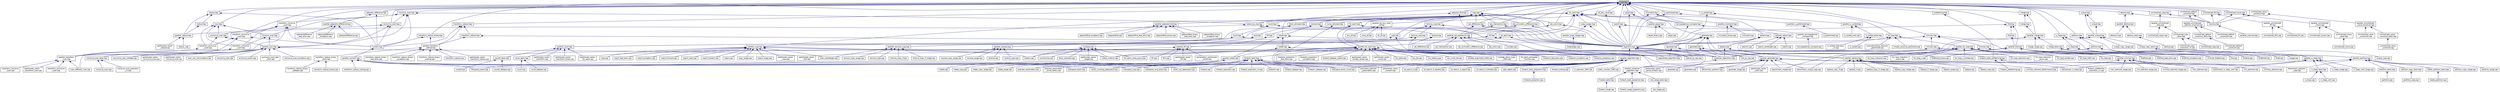digraph "loop.hpp"
{
  edge [fontname="Helvetica",fontsize="10",labelfontname="Helvetica",labelfontsize="10"];
  node [fontname="Helvetica",fontsize="10",shape=record];
  Node45 [label="loop.hpp",height=0.2,width=0.4,color="black", fillcolor="grey75", style="filled", fontcolor="black"];
  Node45 -> Node46 [dir="back",color="midnightblue",fontsize="10",style="solid",fontname="Helvetica"];
  Node46 [label="adjacent_difference.hpp",height=0.2,width=0.4,color="black", fillcolor="white", style="filled",URL="$d1/d17/adjacent__difference_8hpp.html"];
  Node46 -> Node47 [dir="back",color="midnightblue",fontsize="10",style="solid",fontname="Helvetica"];
  Node47 [label="parallel_adjacent_difference.hpp",height=0.2,width=0.4,color="black", fillcolor="white", style="filled",URL="$d0/d0e/parallel__adjacent__difference_8hpp.html"];
  Node47 -> Node48 [dir="back",color="midnightblue",fontsize="10",style="solid",fontname="Helvetica"];
  Node48 [label="adjacentdifference.cpp",height=0.2,width=0.4,color="black", fillcolor="white", style="filled",URL="$d5/df0/adjacentdifference_8cpp.html"];
  Node47 -> Node49 [dir="back",color="midnightblue",fontsize="10",style="solid",fontname="Helvetica"];
  Node49 [label="adjacentdifference\l_bad_alloc.cpp",height=0.2,width=0.4,color="black", fillcolor="white", style="filled",URL="$d8/d95/adjacentdifference__bad__alloc_8cpp.html"];
  Node47 -> Node50 [dir="back",color="midnightblue",fontsize="10",style="solid",fontname="Helvetica"];
  Node50 [label="adjacentdifference\l_exception.cpp",height=0.2,width=0.4,color="black", fillcolor="white", style="filled",URL="$d8/d0b/adjacentdifference__exception_8cpp.html"];
  Node46 -> Node51 [dir="back",color="midnightblue",fontsize="10",style="solid",fontname="Helvetica"];
  Node51 [label="numeric.hpp",height=0.2,width=0.4,color="black", fillcolor="white", style="filled",URL="$de/dd5/numeric_8hpp.html"];
  Node51 -> Node52 [dir="back",color="midnightblue",fontsize="10",style="solid",fontname="Helvetica"];
  Node52 [label="parallel_numeric.hpp",height=0.2,width=0.4,color="black", fillcolor="white", style="filled",URL="$d9/db1/parallel__numeric_8hpp.html"];
  Node52 -> Node53 [dir="back",color="midnightblue",fontsize="10",style="solid",fontname="Helvetica"];
  Node53 [label="vector_counting_dotproduct.cpp",height=0.2,width=0.4,color="black", fillcolor="white", style="filled",URL="$df/de9/vector__counting__dotproduct_8cpp.html"];
  Node52 -> Node54 [dir="back",color="midnightblue",fontsize="10",style="solid",fontname="Helvetica"];
  Node54 [label="vector_zip_dotproduct.cpp",height=0.2,width=0.4,color="black", fillcolor="white", style="filled",URL="$dc/d18/vector__zip__dotproduct_8cpp.html"];
  Node52 -> Node55 [dir="back",color="midnightblue",fontsize="10",style="solid",fontname="Helvetica"];
  Node55 [label="transpose_await.cpp",height=0.2,width=0.4,color="black", fillcolor="white", style="filled",URL="$de/d68/transpose__await_8cpp.html"];
  Node52 -> Node56 [dir="back",color="midnightblue",fontsize="10",style="solid",fontname="Helvetica"];
  Node56 [label="transpose_block.cpp",height=0.2,width=0.4,color="black", fillcolor="white", style="filled",URL="$d0/de1/transpose__block_8cpp.html"];
  Node52 -> Node57 [dir="back",color="midnightblue",fontsize="10",style="solid",fontname="Helvetica"];
  Node57 [label="transpose_block_numa.cpp",height=0.2,width=0.4,color="black", fillcolor="white", style="filled",URL="$dd/d3b/transpose__block__numa_8cpp.html"];
  Node52 -> Node58 [dir="back",color="midnightblue",fontsize="10",style="solid",fontname="Helvetica"];
  Node58 [label="transpose_smp.cpp",height=0.2,width=0.4,color="black", fillcolor="white", style="filled",URL="$d2/d99/transpose__smp_8cpp.html"];
  Node52 -> Node59 [dir="back",color="midnightblue",fontsize="10",style="solid",fontname="Helvetica"];
  Node59 [label="transpose_smp_block.cpp",height=0.2,width=0.4,color="black", fillcolor="white", style="filled",URL="$da/d4d/transpose__smp__block_8cpp.html"];
  Node52 -> Node60 [dir="back",color="midnightblue",fontsize="10",style="solid",fontname="Helvetica"];
  Node60 [label="transform_reduce_scaling.cpp",height=0.2,width=0.4,color="black", fillcolor="white", style="filled",URL="$db/d2a/transform__reduce__scaling_8cpp.html"];
  Node45 -> Node61 [dir="back",color="midnightblue",fontsize="10",style="solid",fontname="Helvetica"];
  Node61 [label="adjacent_find.hpp",height=0.2,width=0.4,color="black", fillcolor="white", style="filled",URL="$d6/d68/adjacent__find_8hpp.html"];
  Node61 -> Node62 [dir="back",color="midnightblue",fontsize="10",style="solid",fontname="Helvetica"];
  Node62 [label="parallel_adjacent_find.hpp",height=0.2,width=0.4,color="black", fillcolor="white", style="filled",URL="$df/d90/parallel__adjacent__find_8hpp.html"];
  Node62 -> Node63 [dir="back",color="midnightblue",fontsize="10",style="solid",fontname="Helvetica"];
  Node63 [label="adjacentfind.cpp",height=0.2,width=0.4,color="black", fillcolor="white", style="filled",URL="$d2/d99/adjacentfind_8cpp.html"];
  Node62 -> Node64 [dir="back",color="midnightblue",fontsize="10",style="solid",fontname="Helvetica"];
  Node64 [label="adjacentfind_bad_alloc.cpp",height=0.2,width=0.4,color="black", fillcolor="white", style="filled",URL="$d3/d2a/adjacentfind__bad__alloc_8cpp.html"];
  Node62 -> Node65 [dir="back",color="midnightblue",fontsize="10",style="solid",fontname="Helvetica"];
  Node65 [label="adjacentfind_binary.cpp",height=0.2,width=0.4,color="black", fillcolor="white", style="filled",URL="$d3/db1/adjacentfind__binary_8cpp.html"];
  Node62 -> Node66 [dir="back",color="midnightblue",fontsize="10",style="solid",fontname="Helvetica"];
  Node66 [label="adjacentfind_binary\l_bad_alloc.cpp",height=0.2,width=0.4,color="black", fillcolor="white", style="filled",URL="$d6/d81/adjacentfind__binary__bad__alloc_8cpp.html"];
  Node62 -> Node67 [dir="back",color="midnightblue",fontsize="10",style="solid",fontname="Helvetica"];
  Node67 [label="adjacentfind_binary\l_exception.cpp",height=0.2,width=0.4,color="black", fillcolor="white", style="filled",URL="$d8/da8/adjacentfind__binary__exception_8cpp.html"];
  Node62 -> Node68 [dir="back",color="midnightblue",fontsize="10",style="solid",fontname="Helvetica"];
  Node68 [label="adjacentfind_exception.cpp",height=0.2,width=0.4,color="black", fillcolor="white", style="filled",URL="$de/d40/adjacentfind__exception_8cpp.html"];
  Node61 -> Node69 [dir="back",color="midnightblue",fontsize="10",style="solid",fontname="Helvetica"];
  Node69 [label="algorithm.hpp",height=0.2,width=0.4,color="black", fillcolor="white", style="filled",URL="$de/d55/algorithm_8hpp.html"];
  Node69 -> Node70 [dir="back",color="midnightblue",fontsize="10",style="solid",fontname="Helvetica"];
  Node70 [label="parallel_algorithm.hpp",height=0.2,width=0.4,color="black", fillcolor="white", style="filled",URL="$d9/db1/parallel__algorithm_8hpp.html"];
  Node70 -> Node71 [dir="back",color="midnightblue",fontsize="10",style="solid",fontname="Helvetica"];
  Node71 [label="1d_stencil_4.cpp",height=0.2,width=0.4,color="black", fillcolor="white", style="filled",URL="$d1/d7d/1d__stencil__4_8cpp.html"];
  Node70 -> Node72 [dir="back",color="midnightblue",fontsize="10",style="solid",fontname="Helvetica"];
  Node72 [label="1d_stencil_4_parallel.cpp",height=0.2,width=0.4,color="black", fillcolor="white", style="filled",URL="$d6/d05/1d__stencil__4__parallel_8cpp.html"];
  Node70 -> Node73 [dir="back",color="midnightblue",fontsize="10",style="solid",fontname="Helvetica"];
  Node73 [label="1d_stencil_4_repart.cpp",height=0.2,width=0.4,color="black", fillcolor="white", style="filled",URL="$d0/d6b/1d__stencil__4__repart_8cpp.html"];
  Node70 -> Node74 [dir="back",color="midnightblue",fontsize="10",style="solid",fontname="Helvetica"];
  Node74 [label="1d_stencil_4_throttle.cpp",height=0.2,width=0.4,color="black", fillcolor="white", style="filled",URL="$d6/de5/1d__stencil__4__throttle_8cpp.html"];
  Node70 -> Node75 [dir="back",color="midnightblue",fontsize="10",style="solid",fontname="Helvetica"];
  Node75 [label="safe_object.cpp",height=0.2,width=0.4,color="black", fillcolor="white", style="filled",URL="$dd/d52/safe__object_8cpp.html"];
  Node70 -> Node53 [dir="back",color="midnightblue",fontsize="10",style="solid",fontname="Helvetica"];
  Node70 -> Node54 [dir="back",color="midnightblue",fontsize="10",style="solid",fontname="Helvetica"];
  Node70 -> Node55 [dir="back",color="midnightblue",fontsize="10",style="solid",fontname="Helvetica"];
  Node70 -> Node56 [dir="back",color="midnightblue",fontsize="10",style="solid",fontname="Helvetica"];
  Node70 -> Node57 [dir="back",color="midnightblue",fontsize="10",style="solid",fontname="Helvetica"];
  Node70 -> Node58 [dir="back",color="midnightblue",fontsize="10",style="solid",fontname="Helvetica"];
  Node70 -> Node59 [dir="back",color="midnightblue",fontsize="10",style="solid",fontname="Helvetica"];
  Node70 -> Node76 [dir="back",color="midnightblue",fontsize="10",style="solid",fontname="Helvetica"];
  Node76 [label="foreach_scaling.cpp",height=0.2,width=0.4,color="black", fillcolor="white", style="filled",URL="$d4/d94/foreach__scaling_8cpp.html"];
  Node70 -> Node77 [dir="back",color="midnightblue",fontsize="10",style="solid",fontname="Helvetica"];
  Node77 [label="partitioned_vector\l_foreach.cpp",height=0.2,width=0.4,color="black", fillcolor="white", style="filled",URL="$df/d5f/partitioned__vector__foreach_8cpp.html"];
  Node70 -> Node78 [dir="back",color="midnightblue",fontsize="10",style="solid",fontname="Helvetica"];
  Node78 [label="is_executor_1691.cpp",height=0.2,width=0.4,color="black", fillcolor="white", style="filled",URL="$d2/d1e/is__executor__1691_8cpp.html"];
  Node70 -> Node79 [dir="back",color="midnightblue",fontsize="10",style="solid",fontname="Helvetica"];
  Node79 [label="static_chunker_2282.cpp",height=0.2,width=0.4,color="black", fillcolor="white", style="filled",URL="$d5/d52/static__chunker__2282_8cpp.html"];
  Node70 -> Node80 [dir="back",color="midnightblue",fontsize="10",style="solid",fontname="Helvetica"];
  Node80 [label="foreach_tests_projection.hpp",height=0.2,width=0.4,color="black", fillcolor="white", style="filled",URL="$dd/d98/algorithms_2foreach__tests__projection_8hpp.html"];
  Node80 -> Node81 [dir="back",color="midnightblue",fontsize="10",style="solid",fontname="Helvetica"];
  Node81 [label="foreach_projection.cpp",height=0.2,width=0.4,color="black", fillcolor="white", style="filled",URL="$d3/d3e/foreach__projection_8cpp.html"];
  Node70 -> Node82 [dir="back",color="midnightblue",fontsize="10",style="solid",fontname="Helvetica"];
  Node82 [label="persistent_executor\l_parameters.cpp",height=0.2,width=0.4,color="black", fillcolor="white", style="filled",URL="$db/d9b/persistent__executor__parameters_8cpp.html"];
  Node69 -> Node83 [dir="back",color="midnightblue",fontsize="10",style="solid",fontname="Helvetica"];
  Node83 [label="parallel_container\l_algorithm.hpp",height=0.2,width=0.4,color="black", fillcolor="white", style="filled",URL="$d4/d28/parallel__container__algorithm_8hpp.html"];
  Node83 -> Node84 [dir="back",color="midnightblue",fontsize="10",style="solid",fontname="Helvetica"];
  Node84 [label="foreach_tests.hpp",height=0.2,width=0.4,color="black", fillcolor="white", style="filled",URL="$d1/da3/container__algorithms_2foreach__tests_8hpp.html"];
  Node84 -> Node85 [dir="back",color="midnightblue",fontsize="10",style="solid",fontname="Helvetica"];
  Node85 [label="foreach_range.cpp",height=0.2,width=0.4,color="black", fillcolor="white", style="filled",URL="$d1/d8e/foreach__range_8cpp.html"];
  Node83 -> Node86 [dir="back",color="midnightblue",fontsize="10",style="solid",fontname="Helvetica"];
  Node86 [label="foreach_tests_projection.hpp",height=0.2,width=0.4,color="black", fillcolor="white", style="filled",URL="$d4/d89/container__algorithms_2foreach__tests__projection_8hpp.html"];
  Node86 -> Node87 [dir="back",color="midnightblue",fontsize="10",style="solid",fontname="Helvetica"];
  Node87 [label="foreach_range_projection.cpp",height=0.2,width=0.4,color="black", fillcolor="white", style="filled",URL="$d6/d56/foreach__range__projection_8cpp.html"];
  Node83 -> Node88 [dir="back",color="midnightblue",fontsize="10",style="solid",fontname="Helvetica"];
  Node88 [label="sort_range_tests.hpp",height=0.2,width=0.4,color="black", fillcolor="white", style="filled",URL="$df/d52/sort__range__tests_8hpp.html"];
  Node88 -> Node89 [dir="back",color="midnightblue",fontsize="10",style="solid",fontname="Helvetica"];
  Node89 [label="sort_range.cpp",height=0.2,width=0.4,color="black", fillcolor="white", style="filled",URL="$dd/d6a/sort__range_8cpp.html"];
  Node69 -> Node90 [dir="back",color="midnightblue",fontsize="10",style="solid",fontname="Helvetica"];
  Node90 [label="container_algorithms.hpp",height=0.2,width=0.4,color="black", fillcolor="white", style="filled",URL="$de/da1/container__algorithms_8hpp.html"];
  Node90 -> Node83 [dir="back",color="midnightblue",fontsize="10",style="solid",fontname="Helvetica"];
  Node69 -> Node91 [dir="back",color="midnightblue",fontsize="10",style="solid",fontname="Helvetica"];
  Node91 [label="segmented_algorithm.hpp",height=0.2,width=0.4,color="black", fillcolor="white", style="filled",URL="$d2/d57/segmented__algorithm_8hpp.html"];
  Node69 -> Node92 [dir="back",color="midnightblue",fontsize="10",style="solid",fontname="Helvetica"];
  Node92 [label="findfirstof_binary.cpp",height=0.2,width=0.4,color="black", fillcolor="white", style="filled",URL="$db/da2/findfirstof__binary_8cpp.html"];
  Node69 -> Node93 [dir="back",color="midnightblue",fontsize="10",style="solid",fontname="Helvetica"];
  Node93 [label="reduce_by_key.cpp",height=0.2,width=0.4,color="black", fillcolor="white", style="filled",URL="$dd/dde/reduce__by__key_8cpp.html"];
  Node69 -> Node94 [dir="back",color="midnightblue",fontsize="10",style="solid",fontname="Helvetica"];
  Node94 [label="sort_by_key.cpp",height=0.2,width=0.4,color="black", fillcolor="white", style="filled",URL="$df/daa/sort__by__key_8cpp.html"];
  Node45 -> Node95 [dir="back",color="midnightblue",fontsize="10",style="solid",fontname="Helvetica"];
  Node95 [label="all_any_none.hpp",height=0.2,width=0.4,color="black", fillcolor="white", style="filled",URL="$d8/ddd/all__any__none_8hpp.html"];
  Node95 -> Node96 [dir="back",color="midnightblue",fontsize="10",style="solid",fontname="Helvetica"];
  Node96 [label="parallel_all_any_none\l_of.hpp",height=0.2,width=0.4,color="black", fillcolor="white", style="filled",URL="$df/ddf/parallel__all__any__none__of_8hpp.html"];
  Node96 -> Node97 [dir="back",color="midnightblue",fontsize="10",style="solid",fontname="Helvetica"];
  Node97 [label="all_of.cpp",height=0.2,width=0.4,color="black", fillcolor="white", style="filled",URL="$db/d88/all__of_8cpp.html"];
  Node96 -> Node98 [dir="back",color="midnightblue",fontsize="10",style="solid",fontname="Helvetica"];
  Node98 [label="any_of.cpp",height=0.2,width=0.4,color="black", fillcolor="white", style="filled",URL="$d8/d5d/any__of_8cpp.html"];
  Node96 -> Node99 [dir="back",color="midnightblue",fontsize="10",style="solid",fontname="Helvetica"];
  Node99 [label="none_of.cpp",height=0.2,width=0.4,color="black", fillcolor="white", style="filled",URL="$de/d32/none__of_8cpp.html"];
  Node95 -> Node69 [dir="back",color="midnightblue",fontsize="10",style="solid",fontname="Helvetica"];
  Node45 -> Node100 [dir="back",color="midnightblue",fontsize="10",style="solid",fontname="Helvetica"];
  Node100 [label="copy.hpp",height=0.2,width=0.4,color="black", fillcolor="white", style="filled",URL="$d3/d90/algorithms_2copy_8hpp.html"];
  Node100 -> Node101 [dir="back",color="midnightblue",fontsize="10",style="solid",fontname="Helvetica"];
  Node101 [label="parallel_copy.hpp",height=0.2,width=0.4,color="black", fillcolor="white", style="filled",URL="$d8/d06/parallel__copy_8hpp.html"];
  Node101 -> Node102 [dir="back",color="midnightblue",fontsize="10",style="solid",fontname="Helvetica"];
  Node102 [label="cublas_matmul.cpp",height=0.2,width=0.4,color="black", fillcolor="white", style="filled",URL="$dd/d84/cublas__matmul_8cpp.html"];
  Node101 -> Node103 [dir="back",color="midnightblue",fontsize="10",style="solid",fontname="Helvetica"];
  Node103 [label="stream.cpp",height=0.2,width=0.4,color="black", fillcolor="white", style="filled",URL="$da/d5f/stream_8cpp.html"];
  Node101 -> Node104 [dir="back",color="midnightblue",fontsize="10",style="solid",fontname="Helvetica"];
  Node104 [label="benchmark_partition.cpp",height=0.2,width=0.4,color="black", fillcolor="white", style="filled",URL="$d9/d88/benchmark__partition_8cpp.html"];
  Node101 -> Node105 [dir="back",color="midnightblue",fontsize="10",style="solid",fontname="Helvetica"];
  Node105 [label="scan_shortlength.cpp",height=0.2,width=0.4,color="black", fillcolor="white", style="filled",URL="$de/d75/scan__shortlength_8cpp.html"];
  Node101 -> Node106 [dir="back",color="midnightblue",fontsize="10",style="solid",fontname="Helvetica"];
  Node106 [label="copy.cpp",height=0.2,width=0.4,color="black", fillcolor="white", style="filled",URL="$d9/d54/copy_8cpp.html"];
  Node101 -> Node107 [dir="back",color="midnightblue",fontsize="10",style="solid",fontname="Helvetica"];
  Node107 [label="copyif_bad_alloc.cpp",height=0.2,width=0.4,color="black", fillcolor="white", style="filled",URL="$d0/ddd/copyif__bad__alloc_8cpp.html"];
  Node101 -> Node108 [dir="back",color="midnightblue",fontsize="10",style="solid",fontname="Helvetica"];
  Node108 [label="copyif_exception.cpp",height=0.2,width=0.4,color="black", fillcolor="white", style="filled",URL="$dc/d81/copyif__exception_8cpp.html"];
  Node101 -> Node109 [dir="back",color="midnightblue",fontsize="10",style="solid",fontname="Helvetica"];
  Node109 [label="copyif_forward.cpp",height=0.2,width=0.4,color="black", fillcolor="white", style="filled",URL="$d3/d04/copyif__forward_8cpp.html"];
  Node101 -> Node110 [dir="back",color="midnightblue",fontsize="10",style="solid",fontname="Helvetica"];
  Node110 [label="copyif_input.cpp",height=0.2,width=0.4,color="black", fillcolor="white", style="filled",URL="$d5/d41/copyif__input_8cpp.html"];
  Node101 -> Node111 [dir="back",color="midnightblue",fontsize="10",style="solid",fontname="Helvetica"];
  Node111 [label="copyif_random.cpp",height=0.2,width=0.4,color="black", fillcolor="white", style="filled",URL="$dc/d22/copyif__random_8cpp.html"];
  Node101 -> Node112 [dir="back",color="midnightblue",fontsize="10",style="solid",fontname="Helvetica"];
  Node112 [label="copyn.cpp",height=0.2,width=0.4,color="black", fillcolor="white", style="filled",URL="$d3/d44/copyn_8cpp.html"];
  Node101 -> Node113 [dir="back",color="midnightblue",fontsize="10",style="solid",fontname="Helvetica"];
  Node113 [label="copy_range.cpp",height=0.2,width=0.4,color="black", fillcolor="white", style="filled",URL="$d8/d92/copy__range_8cpp.html"];
  Node101 -> Node114 [dir="back",color="midnightblue",fontsize="10",style="solid",fontname="Helvetica"];
  Node114 [label="copyif_range.cpp",height=0.2,width=0.4,color="black", fillcolor="white", style="filled",URL="$dc/dff/copyif__range_8cpp.html"];
  Node101 -> Node115 [dir="back",color="midnightblue",fontsize="10",style="solid",fontname="Helvetica"];
  Node115 [label="partitioned_vector\l_copy.cpp",height=0.2,width=0.4,color="black", fillcolor="white", style="filled",URL="$d9/d91/partitioned__vector__copy_8cpp.html"];
  Node100 -> Node69 [dir="back",color="midnightblue",fontsize="10",style="solid",fontname="Helvetica"];
  Node100 -> Node116 [dir="back",color="midnightblue",fontsize="10",style="solid",fontname="Helvetica"];
  Node116 [label="reduce_by_key.hpp",height=0.2,width=0.4,color="black", fillcolor="white", style="filled",URL="$d9/d4a/reduce__by__key_8hpp.html"];
  Node116 -> Node117 [dir="back",color="midnightblue",fontsize="10",style="solid",fontname="Helvetica"];
  Node117 [label="parallel_reduce.hpp",height=0.2,width=0.4,color="black", fillcolor="white", style="filled",URL="$d4/d04/parallel__reduce_8hpp.html"];
  Node117 -> Node118 [dir="back",color="midnightblue",fontsize="10",style="solid",fontname="Helvetica"];
  Node118 [label="reduce_.cpp",height=0.2,width=0.4,color="black", fillcolor="white", style="filled",URL="$d5/d03/reduce___8cpp.html"];
  Node117 -> Node119 [dir="back",color="midnightblue",fontsize="10",style="solid",fontname="Helvetica"];
  Node119 [label="partitioned_vector\l_reduce.cpp",height=0.2,width=0.4,color="black", fillcolor="white", style="filled",URL="$d0/d35/partitioned__vector__reduce_8cpp.html"];
  Node116 -> Node93 [dir="back",color="midnightblue",fontsize="10",style="solid",fontname="Helvetica"];
  Node100 -> Node120 [dir="back",color="midnightblue",fontsize="10",style="solid",fontname="Helvetica"];
  Node120 [label="remove_copy.hpp",height=0.2,width=0.4,color="black", fillcolor="white", style="filled",URL="$d6/db8/algorithms_2remove__copy_8hpp.html"];
  Node120 -> Node121 [dir="back",color="midnightblue",fontsize="10",style="solid",fontname="Helvetica"];
  Node121 [label="parallel_remove_copy.hpp",height=0.2,width=0.4,color="black", fillcolor="white", style="filled",URL="$d3/d53/parallel__remove__copy_8hpp.html"];
  Node121 -> Node105 [dir="back",color="midnightblue",fontsize="10",style="solid",fontname="Helvetica"];
  Node121 -> Node122 [dir="back",color="midnightblue",fontsize="10",style="solid",fontname="Helvetica"];
  Node122 [label="remove_copy.cpp",height=0.2,width=0.4,color="black", fillcolor="white", style="filled",URL="$de/db8/remove__copy_8cpp.html"];
  Node121 -> Node123 [dir="back",color="midnightblue",fontsize="10",style="solid",fontname="Helvetica"];
  Node123 [label="remove_copy_if.cpp",height=0.2,width=0.4,color="black", fillcolor="white", style="filled",URL="$d1/d0f/remove__copy__if_8cpp.html"];
  Node121 -> Node124 [dir="back",color="midnightblue",fontsize="10",style="solid",fontname="Helvetica"];
  Node124 [label="remove_copy_if_range.cpp",height=0.2,width=0.4,color="black", fillcolor="white", style="filled",URL="$df/d42/remove__copy__if__range_8cpp.html"];
  Node121 -> Node125 [dir="back",color="midnightblue",fontsize="10",style="solid",fontname="Helvetica"];
  Node125 [label="remove_copy_range.cpp",height=0.2,width=0.4,color="black", fillcolor="white", style="filled",URL="$dd/d90/remove__copy__range_8cpp.html"];
  Node120 -> Node69 [dir="back",color="midnightblue",fontsize="10",style="solid",fontname="Helvetica"];
  Node120 -> Node126 [dir="back",color="midnightblue",fontsize="10",style="solid",fontname="Helvetica"];
  Node126 [label="remove_copy.hpp",height=0.2,width=0.4,color="black", fillcolor="white", style="filled",URL="$d5/d0b/container__algorithms_2remove__copy_8hpp.html"];
  Node126 -> Node121 [dir="back",color="midnightblue",fontsize="10",style="solid",fontname="Helvetica"];
  Node126 -> Node90 [dir="back",color="midnightblue",fontsize="10",style="solid",fontname="Helvetica"];
  Node100 -> Node127 [dir="back",color="midnightblue",fontsize="10",style="solid",fontname="Helvetica"];
  Node127 [label="reverse.hpp",height=0.2,width=0.4,color="black", fillcolor="white", style="filled",URL="$d2/df8/algorithms_2reverse_8hpp.html"];
  Node127 -> Node128 [dir="back",color="midnightblue",fontsize="10",style="solid",fontname="Helvetica"];
  Node128 [label="parallel_reverse.hpp",height=0.2,width=0.4,color="black", fillcolor="white", style="filled",URL="$d0/d25/parallel__reverse_8hpp.html"];
  Node128 -> Node129 [dir="back",color="midnightblue",fontsize="10",style="solid",fontname="Helvetica"];
  Node129 [label="reverse.cpp",height=0.2,width=0.4,color="black", fillcolor="white", style="filled",URL="$d8/dc4/reverse_8cpp.html"];
  Node128 -> Node130 [dir="back",color="midnightblue",fontsize="10",style="solid",fontname="Helvetica"];
  Node130 [label="reverse_copy.cpp",height=0.2,width=0.4,color="black", fillcolor="white", style="filled",URL="$dd/d14/reverse__copy_8cpp.html"];
  Node128 -> Node131 [dir="back",color="midnightblue",fontsize="10",style="solid",fontname="Helvetica"];
  Node131 [label="reverse_copy_range.cpp",height=0.2,width=0.4,color="black", fillcolor="white", style="filled",URL="$dc/d43/reverse__copy__range_8cpp.html"];
  Node128 -> Node132 [dir="back",color="midnightblue",fontsize="10",style="solid",fontname="Helvetica"];
  Node132 [label="reverse_range.cpp",height=0.2,width=0.4,color="black", fillcolor="white", style="filled",URL="$df/de9/reverse__range_8cpp.html"];
  Node127 -> Node69 [dir="back",color="midnightblue",fontsize="10",style="solid",fontname="Helvetica"];
  Node127 -> Node133 [dir="back",color="midnightblue",fontsize="10",style="solid",fontname="Helvetica"];
  Node133 [label="rotate.hpp",height=0.2,width=0.4,color="black", fillcolor="white", style="filled",URL="$da/df0/algorithms_2rotate_8hpp.html"];
  Node133 -> Node134 [dir="back",color="midnightblue",fontsize="10",style="solid",fontname="Helvetica"];
  Node134 [label="parallel_rotate.hpp",height=0.2,width=0.4,color="black", fillcolor="white", style="filled",URL="$db/dcd/parallel__rotate_8hpp.html"];
  Node134 -> Node135 [dir="back",color="midnightblue",fontsize="10",style="solid",fontname="Helvetica"];
  Node135 [label="rotate.cpp",height=0.2,width=0.4,color="black", fillcolor="white", style="filled",URL="$d7/d5d/rotate_8cpp.html"];
  Node134 -> Node136 [dir="back",color="midnightblue",fontsize="10",style="solid",fontname="Helvetica"];
  Node136 [label="rotate_copy.cpp",height=0.2,width=0.4,color="black", fillcolor="white", style="filled",URL="$da/d77/rotate__copy_8cpp.html"];
  Node134 -> Node137 [dir="back",color="midnightblue",fontsize="10",style="solid",fontname="Helvetica"];
  Node137 [label="rotate_copy_range.cpp",height=0.2,width=0.4,color="black", fillcolor="white", style="filled",URL="$df/d8b/rotate__copy__range_8cpp.html"];
  Node134 -> Node138 [dir="back",color="midnightblue",fontsize="10",style="solid",fontname="Helvetica"];
  Node138 [label="rotate_range.cpp",height=0.2,width=0.4,color="black", fillcolor="white", style="filled",URL="$d5/d40/rotate__range_8cpp.html"];
  Node133 -> Node69 [dir="back",color="midnightblue",fontsize="10",style="solid",fontname="Helvetica"];
  Node133 -> Node139 [dir="back",color="midnightblue",fontsize="10",style="solid",fontname="Helvetica"];
  Node139 [label="rotate.hpp",height=0.2,width=0.4,color="black", fillcolor="white", style="filled",URL="$da/d1b/container__algorithms_2rotate_8hpp.html"];
  Node139 -> Node134 [dir="back",color="midnightblue",fontsize="10",style="solid",fontname="Helvetica"];
  Node139 -> Node90 [dir="back",color="midnightblue",fontsize="10",style="solid",fontname="Helvetica"];
  Node127 -> Node140 [dir="back",color="midnightblue",fontsize="10",style="solid",fontname="Helvetica"];
  Node140 [label="reverse.hpp",height=0.2,width=0.4,color="black", fillcolor="white", style="filled",URL="$db/dd1/container__algorithms_2reverse_8hpp.html"];
  Node140 -> Node128 [dir="back",color="midnightblue",fontsize="10",style="solid",fontname="Helvetica"];
  Node140 -> Node90 [dir="back",color="midnightblue",fontsize="10",style="solid",fontname="Helvetica"];
  Node100 -> Node133 [dir="back",color="midnightblue",fontsize="10",style="solid",fontname="Helvetica"];
  Node100 -> Node141 [dir="back",color="midnightblue",fontsize="10",style="solid",fontname="Helvetica"];
  Node141 [label="set_difference.hpp",height=0.2,width=0.4,color="black", fillcolor="white", style="filled",URL="$d9/d20/set__difference_8hpp.html"];
  Node141 -> Node142 [dir="back",color="midnightblue",fontsize="10",style="solid",fontname="Helvetica"];
  Node142 [label="parallel_set_operations.hpp",height=0.2,width=0.4,color="black", fillcolor="white", style="filled",URL="$d6/d3c/parallel__set__operations_8hpp.html"];
  Node142 -> Node143 [dir="back",color="midnightblue",fontsize="10",style="solid",fontname="Helvetica"];
  Node143 [label="includes.cpp",height=0.2,width=0.4,color="black", fillcolor="white", style="filled",URL="$dc/d10/includes_8cpp.html"];
  Node142 -> Node144 [dir="back",color="midnightblue",fontsize="10",style="solid",fontname="Helvetica"];
  Node144 [label="set_difference.cpp",height=0.2,width=0.4,color="black", fillcolor="white", style="filled",URL="$d5/d98/set__difference_8cpp.html"];
  Node142 -> Node145 [dir="back",color="midnightblue",fontsize="10",style="solid",fontname="Helvetica"];
  Node145 [label="set_intersection.cpp",height=0.2,width=0.4,color="black", fillcolor="white", style="filled",URL="$dd/d83/set__intersection_8cpp.html"];
  Node142 -> Node146 [dir="back",color="midnightblue",fontsize="10",style="solid",fontname="Helvetica"];
  Node146 [label="set_symmetric_difference.cpp",height=0.2,width=0.4,color="black", fillcolor="white", style="filled",URL="$d4/d0c/set__symmetric__difference_8cpp.html"];
  Node142 -> Node147 [dir="back",color="midnightblue",fontsize="10",style="solid",fontname="Helvetica"];
  Node147 [label="set_union.cpp",height=0.2,width=0.4,color="black", fillcolor="white", style="filled",URL="$d7/d76/set__union_8cpp.html"];
  Node141 -> Node69 [dir="back",color="midnightblue",fontsize="10",style="solid",fontname="Helvetica"];
  Node100 -> Node148 [dir="back",color="midnightblue",fontsize="10",style="solid",fontname="Helvetica"];
  Node148 [label="set_intersection.hpp",height=0.2,width=0.4,color="black", fillcolor="white", style="filled",URL="$d1/dd5/set__intersection_8hpp.html"];
  Node148 -> Node142 [dir="back",color="midnightblue",fontsize="10",style="solid",fontname="Helvetica"];
  Node148 -> Node69 [dir="back",color="midnightblue",fontsize="10",style="solid",fontname="Helvetica"];
  Node100 -> Node149 [dir="back",color="midnightblue",fontsize="10",style="solid",fontname="Helvetica"];
  Node149 [label="set_symmetric_difference.hpp",height=0.2,width=0.4,color="black", fillcolor="white", style="filled",URL="$de/da4/set__symmetric__difference_8hpp.html"];
  Node149 -> Node142 [dir="back",color="midnightblue",fontsize="10",style="solid",fontname="Helvetica"];
  Node149 -> Node69 [dir="back",color="midnightblue",fontsize="10",style="solid",fontname="Helvetica"];
  Node100 -> Node150 [dir="back",color="midnightblue",fontsize="10",style="solid",fontname="Helvetica"];
  Node150 [label="set_union.hpp",height=0.2,width=0.4,color="black", fillcolor="white", style="filled",URL="$d9/d1a/set__union_8hpp.html"];
  Node150 -> Node142 [dir="back",color="midnightblue",fontsize="10",style="solid",fontname="Helvetica"];
  Node150 -> Node69 [dir="back",color="midnightblue",fontsize="10",style="solid",fontname="Helvetica"];
  Node100 -> Node151 [dir="back",color="midnightblue",fontsize="10",style="solid",fontname="Helvetica"];
  Node151 [label="copy.hpp",height=0.2,width=0.4,color="black", fillcolor="white", style="filled",URL="$dc/de5/container__algorithms_2copy_8hpp.html"];
  Node151 -> Node101 [dir="back",color="midnightblue",fontsize="10",style="solid",fontname="Helvetica"];
  Node151 -> Node90 [dir="back",color="midnightblue",fontsize="10",style="solid",fontname="Helvetica"];
  Node45 -> Node152 [dir="back",color="midnightblue",fontsize="10",style="solid",fontname="Helvetica"];
  Node152 [label="count.hpp",height=0.2,width=0.4,color="black", fillcolor="white", style="filled",URL="$d7/d8f/algorithms_2count_8hpp.html"];
  Node152 -> Node153 [dir="back",color="midnightblue",fontsize="10",style="solid",fontname="Helvetica"];
  Node153 [label="parallel_count.hpp",height=0.2,width=0.4,color="black", fillcolor="white", style="filled",URL="$de/d0a/parallel__count_8hpp.html"];
  Node153 -> Node154 [dir="back",color="midnightblue",fontsize="10",style="solid",fontname="Helvetica"];
  Node154 [label="count_tests.hpp",height=0.2,width=0.4,color="black", fillcolor="white", style="filled",URL="$de/d3a/count__tests_8hpp.html"];
  Node154 -> Node155 [dir="back",color="midnightblue",fontsize="10",style="solid",fontname="Helvetica"];
  Node155 [label="count.cpp",height=0.2,width=0.4,color="black", fillcolor="white", style="filled",URL="$d3/d01/count_8cpp.html"];
  Node154 -> Node156 [dir="back",color="midnightblue",fontsize="10",style="solid",fontname="Helvetica"];
  Node156 [label="count_datapar.cpp",height=0.2,width=0.4,color="black", fillcolor="white", style="filled",URL="$d6/d38/count__datapar_8cpp.html"];
  Node153 -> Node157 [dir="back",color="midnightblue",fontsize="10",style="solid",fontname="Helvetica"];
  Node157 [label="countif_tests.hpp",height=0.2,width=0.4,color="black", fillcolor="white", style="filled",URL="$d4/da4/countif__tests_8hpp.html"];
  Node157 -> Node158 [dir="back",color="midnightblue",fontsize="10",style="solid",fontname="Helvetica"];
  Node158 [label="countif.cpp",height=0.2,width=0.4,color="black", fillcolor="white", style="filled",URL="$d9/df1/countif_8cpp.html"];
  Node157 -> Node159 [dir="back",color="midnightblue",fontsize="10",style="solid",fontname="Helvetica"];
  Node159 [label="countif_datapar.cpp",height=0.2,width=0.4,color="black", fillcolor="white", style="filled",URL="$dc/d0b/countif__datapar_8cpp.html"];
  Node153 -> Node160 [dir="back",color="midnightblue",fontsize="10",style="solid",fontname="Helvetica"];
  Node160 [label="partitioned_vector\l_for_each.cpp",height=0.2,width=0.4,color="black", fillcolor="white", style="filled",URL="$de/dc8/partitioned__vector__for__each_8cpp.html"];
  Node153 -> Node161 [dir="back",color="midnightblue",fontsize="10",style="solid",fontname="Helvetica"];
  Node161 [label="partitioned_vector\l_transform.cpp",height=0.2,width=0.4,color="black", fillcolor="white", style="filled",URL="$d5/dda/partitioned__vector__transform_8cpp.html"];
  Node153 -> Node162 [dir="back",color="midnightblue",fontsize="10",style="solid",fontname="Helvetica"];
  Node162 [label="partitioned_vector\l_transform_binary.cpp",height=0.2,width=0.4,color="black", fillcolor="white", style="filled",URL="$d8/d95/partitioned__vector__transform__binary_8cpp.html"];
  Node152 -> Node69 [dir="back",color="midnightblue",fontsize="10",style="solid",fontname="Helvetica"];
  Node152 -> Node163 [dir="back",color="midnightblue",fontsize="10",style="solid",fontname="Helvetica"];
  Node163 [label="count.hpp",height=0.2,width=0.4,color="black", fillcolor="white", style="filled",URL="$d9/dd7/segmented__algorithms_2count_8hpp.html"];
  Node163 -> Node153 [dir="back",color="midnightblue",fontsize="10",style="solid",fontname="Helvetica"];
  Node163 -> Node91 [dir="back",color="midnightblue",fontsize="10",style="solid",fontname="Helvetica"];
  Node45 -> Node164 [dir="back",color="midnightblue",fontsize="10",style="solid",fontname="Helvetica"];
  Node164 [label="destroy.hpp",height=0.2,width=0.4,color="black", fillcolor="white", style="filled",URL="$df/dd5/destroy_8hpp.html"];
  Node164 -> Node165 [dir="back",color="midnightblue",fontsize="10",style="solid",fontname="Helvetica"];
  Node165 [label="parallel_destroy.hpp",height=0.2,width=0.4,color="black", fillcolor="white", style="filled",URL="$d9/d93/parallel__destroy_8hpp.html"];
  Node165 -> Node166 [dir="back",color="midnightblue",fontsize="10",style="solid",fontname="Helvetica"];
  Node166 [label="destroy_tests.hpp",height=0.2,width=0.4,color="black", fillcolor="white", style="filled",URL="$db/d13/destroy__tests_8hpp.html"];
  Node166 -> Node167 [dir="back",color="midnightblue",fontsize="10",style="solid",fontname="Helvetica"];
  Node167 [label="destroy.cpp",height=0.2,width=0.4,color="black", fillcolor="white", style="filled",URL="$dd/d93/destroy_8cpp.html"];
  Node165 -> Node168 [dir="back",color="midnightblue",fontsize="10",style="solid",fontname="Helvetica"];
  Node168 [label="destroyn.cpp",height=0.2,width=0.4,color="black", fillcolor="white", style="filled",URL="$de/dbc/destroyn_8cpp.html"];
  Node164 -> Node169 [dir="back",color="midnightblue",fontsize="10",style="solid",fontname="Helvetica"];
  Node169 [label="memory.hpp",height=0.2,width=0.4,color="black", fillcolor="white", style="filled",URL="$d6/d13/parallel_2memory_8hpp.html"];
  Node169 -> Node170 [dir="back",color="midnightblue",fontsize="10",style="solid",fontname="Helvetica"];
  Node170 [label="parallel_memory.hpp",height=0.2,width=0.4,color="black", fillcolor="white", style="filled",URL="$db/dd1/parallel__memory_8hpp.html"];
  Node45 -> Node171 [dir="back",color="midnightblue",fontsize="10",style="solid",fontname="Helvetica"];
  Node171 [label="equal.hpp",height=0.2,width=0.4,color="black", fillcolor="white", style="filled",URL="$dc/d0a/equal_8hpp.html"];
  Node171 -> Node172 [dir="back",color="midnightblue",fontsize="10",style="solid",fontname="Helvetica"];
  Node172 [label="parallel_equal.hpp",height=0.2,width=0.4,color="black", fillcolor="white", style="filled",URL="$d2/d35/parallel__equal_8hpp.html"];
  Node172 -> Node173 [dir="back",color="midnightblue",fontsize="10",style="solid",fontname="Helvetica"];
  Node173 [label="equal.cpp",height=0.2,width=0.4,color="black", fillcolor="white", style="filled",URL="$df/d99/equal_8cpp.html"];
  Node172 -> Node174 [dir="back",color="midnightblue",fontsize="10",style="solid",fontname="Helvetica"];
  Node174 [label="equal_binary.cpp",height=0.2,width=0.4,color="black", fillcolor="white", style="filled",URL="$d2/ddd/equal__binary_8cpp.html"];
  Node171 -> Node69 [dir="back",color="midnightblue",fontsize="10",style="solid",fontname="Helvetica"];
  Node45 -> Node175 [dir="back",color="midnightblue",fontsize="10",style="solid",fontname="Helvetica"];
  Node175 [label="exclusive_scan.hpp",height=0.2,width=0.4,color="black", fillcolor="white", style="filled",URL="$d8/d31/algorithms_2exclusive__scan_8hpp.html"];
  Node175 -> Node176 [dir="back",color="midnightblue",fontsize="10",style="solid",fontname="Helvetica"];
  Node176 [label="parallel_scan.hpp",height=0.2,width=0.4,color="black", fillcolor="white", style="filled",URL="$d6/d0a/parallel__scan_8hpp.html"];
  Node176 -> Node177 [dir="back",color="midnightblue",fontsize="10",style="solid",fontname="Helvetica"];
  Node177 [label="scan_different_inits.cpp",height=0.2,width=0.4,color="black", fillcolor="white", style="filled",URL="$d6/d4b/scan__different__inits_8cpp.html"];
  Node176 -> Node178 [dir="back",color="midnightblue",fontsize="10",style="solid",fontname="Helvetica"];
  Node178 [label="scan_non_commutative.cpp",height=0.2,width=0.4,color="black", fillcolor="white", style="filled",URL="$d8/de4/scan__non__commutative_8cpp.html"];
  Node176 -> Node179 [dir="back",color="midnightblue",fontsize="10",style="solid",fontname="Helvetica"];
  Node179 [label="exclusive_scan.cpp",height=0.2,width=0.4,color="black", fillcolor="white", style="filled",URL="$dc/dd7/exclusive__scan_8cpp.html"];
  Node176 -> Node180 [dir="back",color="midnightblue",fontsize="10",style="solid",fontname="Helvetica"];
  Node180 [label="exclusive_scan2.cpp",height=0.2,width=0.4,color="black", fillcolor="white", style="filled",URL="$dc/dc7/exclusive__scan2_8cpp.html"];
  Node176 -> Node181 [dir="back",color="midnightblue",fontsize="10",style="solid",fontname="Helvetica"];
  Node181 [label="exclusive_scan_bad\l_alloc.cpp",height=0.2,width=0.4,color="black", fillcolor="white", style="filled",URL="$d5/ded/exclusive__scan__bad__alloc_8cpp.html"];
  Node176 -> Node182 [dir="back",color="midnightblue",fontsize="10",style="solid",fontname="Helvetica"];
  Node182 [label="exclusive_scan_exception.cpp",height=0.2,width=0.4,color="black", fillcolor="white", style="filled",URL="$d1/d9b/exclusive__scan__exception_8cpp.html"];
  Node176 -> Node183 [dir="back",color="midnightblue",fontsize="10",style="solid",fontname="Helvetica"];
  Node183 [label="exclusive_scan_validate.cpp",height=0.2,width=0.4,color="black", fillcolor="white", style="filled",URL="$df/d8d/exclusive__scan__validate_8cpp.html"];
  Node176 -> Node184 [dir="back",color="midnightblue",fontsize="10",style="solid",fontname="Helvetica"];
  Node184 [label="inclusive_scan_tests.hpp",height=0.2,width=0.4,color="black", fillcolor="white", style="filled",URL="$d1/d1e/inclusive__scan__tests_8hpp.html"];
  Node184 -> Node185 [dir="back",color="midnightblue",fontsize="10",style="solid",fontname="Helvetica"];
  Node185 [label="inclusive_scan.cpp",height=0.2,width=0.4,color="black", fillcolor="white", style="filled",URL="$d4/d31/inclusive__scan_8cpp.html"];
  Node184 -> Node186 [dir="back",color="midnightblue",fontsize="10",style="solid",fontname="Helvetica"];
  Node186 [label="inclusive_scan_executors\l_v1.cpp",height=0.2,width=0.4,color="black", fillcolor="white", style="filled",URL="$da/dda/inclusive__scan__executors__v1_8cpp.html"];
  Node176 -> Node187 [dir="back",color="midnightblue",fontsize="10",style="solid",fontname="Helvetica"];
  Node187 [label="partitioned_vector\l_exclusive_scan.cpp",height=0.2,width=0.4,color="black", fillcolor="white", style="filled",URL="$d2/dda/partitioned__vector__exclusive__scan_8cpp.html"];
  Node176 -> Node188 [dir="back",color="midnightblue",fontsize="10",style="solid",fontname="Helvetica"];
  Node188 [label="partitioned_vector\l_find.cpp",height=0.2,width=0.4,color="black", fillcolor="white", style="filled",URL="$d7/d04/partitioned__vector__find_8cpp.html"];
  Node176 -> Node189 [dir="back",color="midnightblue",fontsize="10",style="solid",fontname="Helvetica"];
  Node189 [label="partitioned_vector\l_inclusive_scan.cpp",height=0.2,width=0.4,color="black", fillcolor="white", style="filled",URL="$d0/dd9/partitioned__vector__inclusive__scan_8cpp.html"];
  Node175 -> Node51 [dir="back",color="midnightblue",fontsize="10",style="solid",fontname="Helvetica"];
  Node175 -> Node190 [dir="back",color="midnightblue",fontsize="10",style="solid",fontname="Helvetica"];
  Node190 [label="exclusive_scan.hpp",height=0.2,width=0.4,color="black", fillcolor="white", style="filled",URL="$d0/d53/segmented__algorithms_2exclusive__scan_8hpp.html"];
  Node190 -> Node176 [dir="back",color="midnightblue",fontsize="10",style="solid",fontname="Helvetica"];
  Node190 -> Node191 [dir="back",color="midnightblue",fontsize="10",style="solid",fontname="Helvetica"];
  Node191 [label="transform_exclusive\l_scan.hpp",height=0.2,width=0.4,color="black", fillcolor="white", style="filled",URL="$d2/dda/segmented__algorithms_2transform__exclusive__scan_8hpp.html"];
  Node191 -> Node192 [dir="back",color="midnightblue",fontsize="10",style="solid",fontname="Helvetica"];
  Node192 [label="parallel_transform\l_scan.hpp",height=0.2,width=0.4,color="black", fillcolor="white", style="filled",URL="$da/de2/parallel__transform__scan_8hpp.html"];
  Node192 -> Node177 [dir="back",color="midnightblue",fontsize="10",style="solid",fontname="Helvetica"];
  Node192 -> Node193 [dir="back",color="midnightblue",fontsize="10",style="solid",fontname="Helvetica"];
  Node193 [label="transform_exclusive\l_scan.cpp",height=0.2,width=0.4,color="black", fillcolor="white", style="filled",URL="$d0/d9c/transform__exclusive__scan_8cpp.html"];
  Node192 -> Node194 [dir="back",color="midnightblue",fontsize="10",style="solid",fontname="Helvetica"];
  Node194 [label="transform_inclusive\l_scan.cpp",height=0.2,width=0.4,color="black", fillcolor="white", style="filled",URL="$d0/d83/transform__inclusive__scan_8cpp.html"];
  Node192 -> Node195 [dir="back",color="midnightblue",fontsize="10",style="solid",fontname="Helvetica"];
  Node195 [label="partitioned_vector\l_transform_scan.cpp",height=0.2,width=0.4,color="black", fillcolor="white", style="filled",URL="$d5/d12/partitioned__vector__transform__scan_8cpp.html"];
  Node45 -> Node196 [dir="back",color="midnightblue",fontsize="10",style="solid",fontname="Helvetica"];
  Node196 [label="find.hpp",height=0.2,width=0.4,color="black", fillcolor="white", style="filled",URL="$d5/dc1/algorithms_2find_8hpp.html"];
  Node196 -> Node197 [dir="back",color="midnightblue",fontsize="10",style="solid",fontname="Helvetica"];
  Node197 [label="parallel_find.hpp",height=0.2,width=0.4,color="black", fillcolor="white", style="filled",URL="$d3/da7/parallel__find_8hpp.html"];
  Node197 -> Node198 [dir="back",color="midnightblue",fontsize="10",style="solid",fontname="Helvetica"];
  Node198 [label="minimal_findend.cpp",height=0.2,width=0.4,color="black", fillcolor="white", style="filled",URL="$da/d34/minimal__findend_8cpp.html"];
  Node197 -> Node199 [dir="back",color="midnightblue",fontsize="10",style="solid",fontname="Helvetica"];
  Node199 [label="find.cpp",height=0.2,width=0.4,color="black", fillcolor="white", style="filled",URL="$d4/dfc/find_8cpp.html"];
  Node197 -> Node200 [dir="back",color="midnightblue",fontsize="10",style="solid",fontname="Helvetica"];
  Node200 [label="findend.cpp",height=0.2,width=0.4,color="black", fillcolor="white", style="filled",URL="$de/d27/findend_8cpp.html"];
  Node197 -> Node201 [dir="back",color="midnightblue",fontsize="10",style="solid",fontname="Helvetica"];
  Node201 [label="findfirstof.cpp",height=0.2,width=0.4,color="black", fillcolor="white", style="filled",URL="$da/d85/findfirstof_8cpp.html"];
  Node197 -> Node92 [dir="back",color="midnightblue",fontsize="10",style="solid",fontname="Helvetica"];
  Node197 -> Node202 [dir="back",color="midnightblue",fontsize="10",style="solid",fontname="Helvetica"];
  Node202 [label="findif.cpp",height=0.2,width=0.4,color="black", fillcolor="white", style="filled",URL="$d4/d38/findif_8cpp.html"];
  Node197 -> Node203 [dir="back",color="midnightblue",fontsize="10",style="solid",fontname="Helvetica"];
  Node203 [label="findifnot.cpp",height=0.2,width=0.4,color="black", fillcolor="white", style="filled",URL="$dd/df5/findifnot_8cpp.html"];
  Node197 -> Node204 [dir="back",color="midnightblue",fontsize="10",style="solid",fontname="Helvetica"];
  Node204 [label="findifnot_bad_alloc.cpp",height=0.2,width=0.4,color="black", fillcolor="white", style="filled",URL="$df/de4/findifnot__bad__alloc_8cpp.html"];
  Node197 -> Node205 [dir="back",color="midnightblue",fontsize="10",style="solid",fontname="Helvetica"];
  Node205 [label="findifnot_exception.cpp",height=0.2,width=0.4,color="black", fillcolor="white", style="filled",URL="$dc/d17/findifnot__exception_8cpp.html"];
  Node197 -> Node188 [dir="back",color="midnightblue",fontsize="10",style="solid",fontname="Helvetica"];
  Node196 -> Node69 [dir="back",color="midnightblue",fontsize="10",style="solid",fontname="Helvetica"];
  Node196 -> Node206 [dir="back",color="midnightblue",fontsize="10",style="solid",fontname="Helvetica"];
  Node206 [label="find.hpp",height=0.2,width=0.4,color="black", fillcolor="white", style="filled",URL="$d4/d1f/segmented__algorithms_2find_8hpp.html"];
  Node206 -> Node197 [dir="back",color="midnightblue",fontsize="10",style="solid",fontname="Helvetica"];
  Node45 -> Node207 [dir="back",color="midnightblue",fontsize="10",style="solid",fontname="Helvetica"];
  Node207 [label="for_each.hpp",height=0.2,width=0.4,color="black", fillcolor="white", style="filled",URL="$d8/d62/algorithms_2for__each_8hpp.html"];
  Node207 -> Node208 [dir="back",color="midnightblue",fontsize="10",style="solid",fontname="Helvetica"];
  Node208 [label="block_allocator.hpp",height=0.2,width=0.4,color="black", fillcolor="white", style="filled",URL="$d9/d7a/block__allocator_8hpp.html"];
  Node208 -> Node209 [dir="back",color="midnightblue",fontsize="10",style="solid",fontname="Helvetica"];
  Node209 [label="host.hpp",height=0.2,width=0.4,color="black", fillcolor="white", style="filled",URL="$dd/d78/host_8hpp.html"];
  Node209 -> Node210 [dir="back",color="midnightblue",fontsize="10",style="solid",fontname="Helvetica"];
  Node210 [label="compute.hpp",height=0.2,width=0.4,color="black", fillcolor="white", style="filled",URL="$df/dd0/compute_8hpp.html"];
  Node210 -> Node102 [dir="back",color="midnightblue",fontsize="10",style="solid",fontname="Helvetica"];
  Node210 -> Node211 [dir="back",color="midnightblue",fontsize="10",style="solid",fontname="Helvetica"];
  Node211 [label="synchronize.cpp",height=0.2,width=0.4,color="black", fillcolor="white", style="filled",URL="$da/da2/synchronize_8cpp.html"];
  Node210 -> Node103 [dir="back",color="midnightblue",fontsize="10",style="solid",fontname="Helvetica"];
  Node210 -> Node212 [dir="back",color="midnightblue",fontsize="10",style="solid",fontname="Helvetica"];
  Node212 [label="for_each_value_proxy.cpp",height=0.2,width=0.4,color="black", fillcolor="white", style="filled",URL="$d1/d78/for__each__value__proxy_8cpp.html"];
  Node210 -> Node213 [dir="back",color="midnightblue",fontsize="10",style="solid",fontname="Helvetica"];
  Node213 [label="block_allocator.cpp",height=0.2,width=0.4,color="black", fillcolor="white", style="filled",URL="$dc/d4a/block__allocator_8cpp.html"];
  Node210 -> Node214 [dir="back",color="midnightblue",fontsize="10",style="solid",fontname="Helvetica"];
  Node214 [label="partitioned_vector\l_target.cpp",height=0.2,width=0.4,color="black", fillcolor="white", style="filled",URL="$d9/dd1/partitioned__vector__target_8cpp.html"];
  Node207 -> Node215 [dir="back",color="midnightblue",fontsize="10",style="solid",fontname="Helvetica"];
  Node215 [label="parallel_for_each.hpp",height=0.2,width=0.4,color="black", fillcolor="white", style="filled",URL="$db/df6/parallel__for__each_8hpp.html"];
  Node215 -> Node102 [dir="back",color="midnightblue",fontsize="10",style="solid",fontname="Helvetica"];
  Node215 -> Node216 [dir="back",color="midnightblue",fontsize="10",style="solid",fontname="Helvetica"];
  Node216 [label="partitioned_vector\l_spmd_foreach.cpp",height=0.2,width=0.4,color="black", fillcolor="white", style="filled",URL="$db/d7c/partitioned__vector__spmd__foreach_8cpp.html"];
  Node215 -> Node77 [dir="back",color="midnightblue",fontsize="10",style="solid",fontname="Helvetica"];
  Node215 -> Node217 [dir="back",color="midnightblue",fontsize="10",style="solid",fontname="Helvetica"];
  Node217 [label="osu_bibw.cpp",height=0.2,width=0.4,color="black", fillcolor="white", style="filled",URL="$d2/d04/osu__bibw_8cpp.html"];
  Node215 -> Node218 [dir="back",color="midnightblue",fontsize="10",style="solid",fontname="Helvetica"];
  Node218 [label="osu_bw.cpp",height=0.2,width=0.4,color="black", fillcolor="white", style="filled",URL="$d4/d20/osu__bw_8cpp.html"];
  Node215 -> Node219 [dir="back",color="midnightblue",fontsize="10",style="solid",fontname="Helvetica"];
  Node219 [label="osu_latency.cpp",height=0.2,width=0.4,color="black", fillcolor="white", style="filled",URL="$df/d58/osu__latency_8cpp.html"];
  Node215 -> Node220 [dir="back",color="midnightblue",fontsize="10",style="solid",fontname="Helvetica"];
  Node220 [label="osu_multi_lat.cpp",height=0.2,width=0.4,color="black", fillcolor="white", style="filled",URL="$d7/d91/osu__multi__lat_8cpp.html"];
  Node215 -> Node212 [dir="back",color="midnightblue",fontsize="10",style="solid",fontname="Helvetica"];
  Node215 -> Node221 [dir="back",color="midnightblue",fontsize="10",style="solid",fontname="Helvetica"];
  Node221 [label="lambda_arguments_2403.cpp",height=0.2,width=0.4,color="black", fillcolor="white", style="filled",URL="$d9/d6a/lambda__arguments__2403_8cpp.html"];
  Node215 -> Node222 [dir="back",color="midnightblue",fontsize="10",style="solid",fontname="Helvetica"];
  Node222 [label="lambda_return_type\l_2402.cpp",height=0.2,width=0.4,color="black", fillcolor="white", style="filled",URL="$dc/d13/lambda__return__type__2402_8cpp.html"];
  Node215 -> Node223 [dir="back",color="midnightblue",fontsize="10",style="solid",fontname="Helvetica"];
  Node223 [label="for_each_annotated\l_function.cpp",height=0.2,width=0.4,color="black", fillcolor="white", style="filled",URL="$d5/dbf/for__each__annotated__function_8cpp.html"];
  Node215 -> Node224 [dir="back",color="midnightblue",fontsize="10",style="solid",fontname="Helvetica"];
  Node224 [label="foreach_tests.hpp",height=0.2,width=0.4,color="black", fillcolor="white", style="filled",URL="$d4/d2c/algorithms_2foreach__tests_8hpp.html"];
  Node224 -> Node225 [dir="back",color="midnightblue",fontsize="10",style="solid",fontname="Helvetica"];
  Node225 [label="foreach.cpp",height=0.2,width=0.4,color="black", fillcolor="white", style="filled",URL="$d1/d33/foreach_8cpp.html"];
  Node224 -> Node226 [dir="back",color="midnightblue",fontsize="10",style="solid",fontname="Helvetica"];
  Node226 [label="foreach_executors.cpp",height=0.2,width=0.4,color="black", fillcolor="white", style="filled",URL="$d3/d54/foreach__executors_8cpp.html"];
  Node224 -> Node227 [dir="back",color="midnightblue",fontsize="10",style="solid",fontname="Helvetica"];
  Node227 [label="foreach_executors_v1.cpp",height=0.2,width=0.4,color="black", fillcolor="white", style="filled",URL="$dd/dda/foreach__executors__v1_8cpp.html"];
  Node224 -> Node228 [dir="back",color="midnightblue",fontsize="10",style="solid",fontname="Helvetica"];
  Node228 [label="foreachn.cpp",height=0.2,width=0.4,color="black", fillcolor="white", style="filled",URL="$d3/d1b/foreachn_8cpp.html"];
  Node224 -> Node229 [dir="back",color="midnightblue",fontsize="10",style="solid",fontname="Helvetica"];
  Node229 [label="foreach_datapar.cpp",height=0.2,width=0.4,color="black", fillcolor="white", style="filled",URL="$da/dfb/foreach__datapar_8cpp.html"];
  Node224 -> Node230 [dir="back",color="midnightblue",fontsize="10",style="solid",fontname="Helvetica"];
  Node230 [label="foreachn_datapar.cpp",height=0.2,width=0.4,color="black", fillcolor="white", style="filled",URL="$d3/ddd/foreachn__datapar_8cpp.html"];
  Node224 -> Node231 [dir="back",color="midnightblue",fontsize="10",style="solid",fontname="Helvetica"];
  Node231 [label="executor_parameters.cpp",height=0.2,width=0.4,color="black", fillcolor="white", style="filled",URL="$dc/d90/executor__parameters_8cpp.html"];
  Node224 -> Node232 [dir="back",color="midnightblue",fontsize="10",style="solid",fontname="Helvetica"];
  Node232 [label="executor_parameters\l_timer_hooks.cpp",height=0.2,width=0.4,color="black", fillcolor="white", style="filled",URL="$d4/d85/executor__parameters__timer__hooks_8cpp.html"];
  Node224 -> Node82 [dir="back",color="midnightblue",fontsize="10",style="solid",fontname="Helvetica"];
  Node215 -> Node233 [dir="back",color="midnightblue",fontsize="10",style="solid",fontname="Helvetica"];
  Node233 [label="foreach_tests_prefetching.hpp",height=0.2,width=0.4,color="black", fillcolor="white", style="filled",URL="$de/d0e/foreach__tests__prefetching_8hpp.html"];
  Node233 -> Node234 [dir="back",color="midnightblue",fontsize="10",style="solid",fontname="Helvetica"];
  Node234 [label="foreach_prefetching.cpp",height=0.2,width=0.4,color="black", fillcolor="white", style="filled",URL="$d4/df0/foreach__prefetching_8cpp.html"];
  Node233 -> Node235 [dir="back",color="midnightblue",fontsize="10",style="solid",fontname="Helvetica"];
  Node235 [label="foreach_prefetching\l_executors_v1.cpp",height=0.2,width=0.4,color="black", fillcolor="white", style="filled",URL="$dd/d50/foreach__prefetching__executors__v1_8cpp.html"];
  Node215 -> Node236 [dir="back",color="midnightblue",fontsize="10",style="solid",fontname="Helvetica"];
  Node236 [label="foreachn_bad_alloc.cpp",height=0.2,width=0.4,color="black", fillcolor="white", style="filled",URL="$dc/dad/foreachn__bad__alloc_8cpp.html"];
  Node215 -> Node237 [dir="back",color="midnightblue",fontsize="10",style="solid",fontname="Helvetica"];
  Node237 [label="foreachn_exception.cpp",height=0.2,width=0.4,color="black", fillcolor="white", style="filled",URL="$d7/d9a/foreachn__exception_8cpp.html"];
  Node215 -> Node238 [dir="back",color="midnightblue",fontsize="10",style="solid",fontname="Helvetica"];
  Node238 [label="foreachn_projection.cpp",height=0.2,width=0.4,color="black", fillcolor="white", style="filled",URL="$db/deb/foreachn__projection_8cpp.html"];
  Node215 -> Node239 [dir="back",color="midnightblue",fontsize="10",style="solid",fontname="Helvetica"];
  Node239 [label="foreachn_projection\l_bad_alloc.cpp",height=0.2,width=0.4,color="black", fillcolor="white", style="filled",URL="$dc/d8d/foreachn__projection__bad__alloc_8cpp.html"];
  Node215 -> Node240 [dir="back",color="midnightblue",fontsize="10",style="solid",fontname="Helvetica"];
  Node240 [label="foreachn_projection\l_exception.cpp",height=0.2,width=0.4,color="black", fillcolor="white", style="filled",URL="$db/df7/foreachn__projection__exception_8cpp.html"];
  Node215 -> Node241 [dir="back",color="midnightblue",fontsize="10",style="solid",fontname="Helvetica"];
  Node241 [label="foreach_datapar_zipiter.cpp",height=0.2,width=0.4,color="black", fillcolor="white", style="filled",URL="$d3/de7/foreach__datapar__zipiter_8cpp.html"];
  Node215 -> Node160 [dir="back",color="midnightblue",fontsize="10",style="solid",fontname="Helvetica"];
  Node215 -> Node242 [dir="back",color="midnightblue",fontsize="10",style="solid",fontname="Helvetica"];
  Node242 [label="partitioned_vector\l_handle_values.cpp",height=0.2,width=0.4,color="black", fillcolor="white", style="filled",URL="$dc/dcb/partitioned__vector__handle__values_8cpp.html"];
  Node215 -> Node243 [dir="back",color="midnightblue",fontsize="10",style="solid",fontname="Helvetica"];
  Node243 [label="partitioned_vector\l_move.cpp",height=0.2,width=0.4,color="black", fillcolor="white", style="filled",URL="$d8/d25/partitioned__vector__move_8cpp.html"];
  Node215 -> Node244 [dir="back",color="midnightblue",fontsize="10",style="solid",fontname="Helvetica"];
  Node244 [label="partitioned_vector\l_transform_reduce.cpp",height=0.2,width=0.4,color="black", fillcolor="white", style="filled",URL="$d7/dab/partitioned__vector__transform__reduce_8cpp.html"];
  Node207 -> Node69 [dir="back",color="midnightblue",fontsize="10",style="solid",fontname="Helvetica"];
  Node207 -> Node245 [dir="back",color="midnightblue",fontsize="10",style="solid",fontname="Helvetica"];
  Node245 [label="fill.hpp",height=0.2,width=0.4,color="black", fillcolor="white", style="filled",URL="$d2/d63/algorithms_2fill_8hpp.html"];
  Node245 -> Node246 [dir="back",color="midnightblue",fontsize="10",style="solid",fontname="Helvetica"];
  Node246 [label="parallel_fill.hpp",height=0.2,width=0.4,color="black", fillcolor="white", style="filled",URL="$d9/d4c/parallel__fill_8hpp.html"];
  Node246 -> Node103 [dir="back",color="midnightblue",fontsize="10",style="solid",fontname="Helvetica"];
  Node246 -> Node247 [dir="back",color="midnightblue",fontsize="10",style="solid",fontname="Helvetica"];
  Node247 [label="fill.cpp",height=0.2,width=0.4,color="black", fillcolor="white", style="filled",URL="$db/df9/fill_8cpp.html"];
  Node246 -> Node248 [dir="back",color="midnightblue",fontsize="10",style="solid",fontname="Helvetica"];
  Node248 [label="filln.cpp",height=0.2,width=0.4,color="black", fillcolor="white", style="filled",URL="$d7/df6/filln_8cpp.html"];
  Node246 -> Node249 [dir="back",color="midnightblue",fontsize="10",style="solid",fontname="Helvetica"];
  Node249 [label="partitioned_vector\l_fill.cpp",height=0.2,width=0.4,color="black", fillcolor="white", style="filled",URL="$de/d66/partitioned__vector__fill_8cpp.html"];
  Node246 -> Node250 [dir="back",color="midnightblue",fontsize="10",style="solid",fontname="Helvetica"];
  Node250 [label="serialization_partitioned\l_vector.cpp",height=0.2,width=0.4,color="black", fillcolor="white", style="filled",URL="$dd/dc9/serialization__partitioned__vector_8cpp.html"];
  Node245 -> Node69 [dir="back",color="midnightblue",fontsize="10",style="solid",fontname="Helvetica"];
  Node207 -> Node251 [dir="back",color="midnightblue",fontsize="10",style="solid",fontname="Helvetica"];
  Node251 [label="generate.hpp",height=0.2,width=0.4,color="black", fillcolor="white", style="filled",URL="$d5/da9/algorithms_2generate_8hpp.html"];
  Node251 -> Node252 [dir="back",color="midnightblue",fontsize="10",style="solid",fontname="Helvetica"];
  Node252 [label="parallel_generate.hpp",height=0.2,width=0.4,color="black", fillcolor="white", style="filled",URL="$da/da1/parallel__generate_8hpp.html"];
  Node252 -> Node216 [dir="back",color="midnightblue",fontsize="10",style="solid",fontname="Helvetica"];
  Node252 -> Node253 [dir="back",color="midnightblue",fontsize="10",style="solid",fontname="Helvetica"];
  Node253 [label="minmax_element_performance.cpp",height=0.2,width=0.4,color="black", fillcolor="white", style="filled",URL="$d9/d93/minmax__element__performance_8cpp.html"];
  Node252 -> Node254 [dir="back",color="midnightblue",fontsize="10",style="solid",fontname="Helvetica"];
  Node254 [label="benchmark_is_heap.cpp",height=0.2,width=0.4,color="black", fillcolor="white", style="filled",URL="$da/d4f/benchmark__is__heap_8cpp.html"];
  Node252 -> Node255 [dir="back",color="midnightblue",fontsize="10",style="solid",fontname="Helvetica"];
  Node255 [label="benchmark_is_heap_until.cpp",height=0.2,width=0.4,color="black", fillcolor="white", style="filled",URL="$dc/df5/benchmark__is__heap__until_8cpp.html"];
  Node252 -> Node256 [dir="back",color="midnightblue",fontsize="10",style="solid",fontname="Helvetica"];
  Node256 [label="benchmark_merge.cpp",height=0.2,width=0.4,color="black", fillcolor="white", style="filled",URL="$dd/d49/benchmark__merge_8cpp.html"];
  Node252 -> Node104 [dir="back",color="midnightblue",fontsize="10",style="solid",fontname="Helvetica"];
  Node252 -> Node257 [dir="back",color="midnightblue",fontsize="10",style="solid",fontname="Helvetica"];
  Node257 [label="benchmark_partition\l_copy.cpp",height=0.2,width=0.4,color="black", fillcolor="white", style="filled",URL="$d3/d0e/benchmark__partition__copy_8cpp.html"];
  Node252 -> Node258 [dir="back",color="midnightblue",fontsize="10",style="solid",fontname="Helvetica"];
  Node258 [label="benchmark_unique_copy.cpp",height=0.2,width=0.4,color="black", fillcolor="white", style="filled",URL="$d9/d53/benchmark__unique__copy_8cpp.html"];
  Node252 -> Node259 [dir="back",color="midnightblue",fontsize="10",style="solid",fontname="Helvetica"];
  Node259 [label="partitioned_vector\l_2201.cpp",height=0.2,width=0.4,color="black", fillcolor="white", style="filled",URL="$dc/d39/partitioned__vector__2201_8cpp.html"];
  Node252 -> Node260 [dir="back",color="midnightblue",fontsize="10",style="solid",fontname="Helvetica"];
  Node260 [label="generate.cpp",height=0.2,width=0.4,color="black", fillcolor="white", style="filled",URL="$d4/da7/generate_8cpp.html"];
  Node252 -> Node261 [dir="back",color="midnightblue",fontsize="10",style="solid",fontname="Helvetica"];
  Node261 [label="generaten.cpp",height=0.2,width=0.4,color="black", fillcolor="white", style="filled",URL="$d6/dd4/generaten_8cpp.html"];
  Node252 -> Node262 [dir="back",color="midnightblue",fontsize="10",style="solid",fontname="Helvetica"];
  Node262 [label="generate_range.cpp",height=0.2,width=0.4,color="black", fillcolor="white", style="filled",URL="$d3/d4f/generate__range_8cpp.html"];
  Node251 -> Node69 [dir="back",color="midnightblue",fontsize="10",style="solid",fontname="Helvetica"];
  Node251 -> Node263 [dir="back",color="midnightblue",fontsize="10",style="solid",fontname="Helvetica"];
  Node263 [label="generate.hpp",height=0.2,width=0.4,color="black", fillcolor="white", style="filled",URL="$d4/d84/container__algorithms_2generate_8hpp.html"];
  Node263 -> Node252 [dir="back",color="midnightblue",fontsize="10",style="solid",fontname="Helvetica"];
  Node263 -> Node90 [dir="back",color="midnightblue",fontsize="10",style="solid",fontname="Helvetica"];
  Node251 -> Node264 [dir="back",color="midnightblue",fontsize="10",style="solid",fontname="Helvetica"];
  Node264 [label="generate.hpp",height=0.2,width=0.4,color="black", fillcolor="white", style="filled",URL="$d2/d5d/segmented__algorithms_2generate_8hpp.html"];
  Node264 -> Node252 [dir="back",color="midnightblue",fontsize="10",style="solid",fontname="Helvetica"];
  Node264 -> Node91 [dir="back",color="midnightblue",fontsize="10",style="solid",fontname="Helvetica"];
  Node251 -> Node93 [dir="back",color="midnightblue",fontsize="10",style="solid",fontname="Helvetica"];
  Node251 -> Node94 [dir="back",color="midnightblue",fontsize="10",style="solid",fontname="Helvetica"];
  Node207 -> Node265 [dir="back",color="midnightblue",fontsize="10",style="solid",fontname="Helvetica"];
  Node265 [label="lexicographical_compare.hpp",height=0.2,width=0.4,color="black", fillcolor="white", style="filled",URL="$d5/ddd/lexicographical__compare_8hpp.html"];
  Node265 -> Node266 [dir="back",color="midnightblue",fontsize="10",style="solid",fontname="Helvetica"];
  Node266 [label="parallel_lexicographical\l_compare.hpp",height=0.2,width=0.4,color="black", fillcolor="white", style="filled",URL="$d8/d1e/parallel__lexicographical__compare_8hpp.html"];
  Node266 -> Node267 [dir="back",color="midnightblue",fontsize="10",style="solid",fontname="Helvetica"];
  Node267 [label="lexicographical_compare.cpp",height=0.2,width=0.4,color="black", fillcolor="white", style="filled",URL="$dd/de6/lexicographical__compare_8cpp.html"];
  Node265 -> Node69 [dir="back",color="midnightblue",fontsize="10",style="solid",fontname="Helvetica"];
  Node207 -> Node116 [dir="back",color="midnightblue",fontsize="10",style="solid",fontname="Helvetica"];
  Node207 -> Node268 [dir="back",color="midnightblue",fontsize="10",style="solid",fontname="Helvetica"];
  Node268 [label="replace.hpp",height=0.2,width=0.4,color="black", fillcolor="white", style="filled",URL="$d6/db6/algorithms_2replace_8hpp.html"];
  Node268 -> Node269 [dir="back",color="midnightblue",fontsize="10",style="solid",fontname="Helvetica"];
  Node269 [label="parallel_replace.hpp",height=0.2,width=0.4,color="black", fillcolor="white", style="filled",URL="$d0/d89/parallel__replace_8hpp.html"];
  Node269 -> Node270 [dir="back",color="midnightblue",fontsize="10",style="solid",fontname="Helvetica"];
  Node270 [label="replace.cpp",height=0.2,width=0.4,color="black", fillcolor="white", style="filled",URL="$d6/d96/replace_8cpp.html"];
  Node269 -> Node271 [dir="back",color="midnightblue",fontsize="10",style="solid",fontname="Helvetica"];
  Node271 [label="replace_copy.cpp",height=0.2,width=0.4,color="black", fillcolor="white", style="filled",URL="$da/d69/replace__copy_8cpp.html"];
  Node269 -> Node272 [dir="back",color="midnightblue",fontsize="10",style="solid",fontname="Helvetica"];
  Node272 [label="replace_copy_if.cpp",height=0.2,width=0.4,color="black", fillcolor="white", style="filled",URL="$d4/d1c/replace__copy__if_8cpp.html"];
  Node269 -> Node273 [dir="back",color="midnightblue",fontsize="10",style="solid",fontname="Helvetica"];
  Node273 [label="replace_if.cpp",height=0.2,width=0.4,color="black", fillcolor="white", style="filled",URL="$de/ded/replace__if_8cpp.html"];
  Node269 -> Node274 [dir="back",color="midnightblue",fontsize="10",style="solid",fontname="Helvetica"];
  Node274 [label="replace_copy_if_range.cpp",height=0.2,width=0.4,color="black", fillcolor="white", style="filled",URL="$dc/d56/replace__copy__if__range_8cpp.html"];
  Node269 -> Node275 [dir="back",color="midnightblue",fontsize="10",style="solid",fontname="Helvetica"];
  Node275 [label="replace_copy_range.cpp",height=0.2,width=0.4,color="black", fillcolor="white", style="filled",URL="$d9/def/replace__copy__range_8cpp.html"];
  Node269 -> Node276 [dir="back",color="midnightblue",fontsize="10",style="solid",fontname="Helvetica"];
  Node276 [label="replace_if_range.cpp",height=0.2,width=0.4,color="black", fillcolor="white", style="filled",URL="$df/d8d/replace__if__range_8cpp.html"];
  Node269 -> Node277 [dir="back",color="midnightblue",fontsize="10",style="solid",fontname="Helvetica"];
  Node277 [label="replace_range.cpp",height=0.2,width=0.4,color="black", fillcolor="white", style="filled",URL="$d8/de4/replace__range_8cpp.html"];
  Node268 -> Node69 [dir="back",color="midnightblue",fontsize="10",style="solid",fontname="Helvetica"];
  Node268 -> Node278 [dir="back",color="midnightblue",fontsize="10",style="solid",fontname="Helvetica"];
  Node278 [label="replace.hpp",height=0.2,width=0.4,color="black", fillcolor="white", style="filled",URL="$d7/d55/container__algorithms_2replace_8hpp.html"];
  Node278 -> Node269 [dir="back",color="midnightblue",fontsize="10",style="solid",fontname="Helvetica"];
  Node278 -> Node90 [dir="back",color="midnightblue",fontsize="10",style="solid",fontname="Helvetica"];
  Node207 -> Node127 [dir="back",color="midnightblue",fontsize="10",style="solid",fontname="Helvetica"];
  Node207 -> Node279 [dir="back",color="midnightblue",fontsize="10",style="solid",fontname="Helvetica"];
  Node279 [label="search.hpp",height=0.2,width=0.4,color="black", fillcolor="white", style="filled",URL="$d7/d6f/search_8hpp.html"];
  Node279 -> Node280 [dir="back",color="midnightblue",fontsize="10",style="solid",fontname="Helvetica"];
  Node280 [label="parallel_search.hpp",height=0.2,width=0.4,color="black", fillcolor="white", style="filled",URL="$d0/dc7/parallel__search_8hpp.html"];
  Node280 -> Node281 [dir="back",color="midnightblue",fontsize="10",style="solid",fontname="Helvetica"];
  Node281 [label="search_zerolength.cpp",height=0.2,width=0.4,color="black", fillcolor="white", style="filled",URL="$d0/d9f/search__zerolength_8cpp.html"];
  Node280 -> Node282 [dir="back",color="midnightblue",fontsize="10",style="solid",fontname="Helvetica"];
  Node282 [label="search.cpp",height=0.2,width=0.4,color="black", fillcolor="white", style="filled",URL="$d9/def/search_8cpp.html"];
  Node280 -> Node283 [dir="back",color="midnightblue",fontsize="10",style="solid",fontname="Helvetica"];
  Node283 [label="searchn.cpp",height=0.2,width=0.4,color="black", fillcolor="white", style="filled",URL="$dc/dc5/searchn_8cpp.html"];
  Node279 -> Node69 [dir="back",color="midnightblue",fontsize="10",style="solid",fontname="Helvetica"];
  Node207 -> Node284 [dir="back",color="midnightblue",fontsize="10",style="solid",fontname="Helvetica"];
  Node284 [label="swap_ranges.hpp",height=0.2,width=0.4,color="black", fillcolor="white", style="filled",URL="$df/d24/swap__ranges_8hpp.html"];
  Node284 -> Node285 [dir="back",color="midnightblue",fontsize="10",style="solid",fontname="Helvetica"];
  Node285 [label="parallel_swap_ranges.hpp",height=0.2,width=0.4,color="black", fillcolor="white", style="filled",URL="$dc/db1/parallel__swap__ranges_8hpp.html"];
  Node285 -> Node286 [dir="back",color="midnightblue",fontsize="10",style="solid",fontname="Helvetica"];
  Node286 [label="swapranges.cpp",height=0.2,width=0.4,color="black", fillcolor="white", style="filled",URL="$df/d4e/swapranges_8cpp.html"];
  Node284 -> Node69 [dir="back",color="midnightblue",fontsize="10",style="solid",fontname="Helvetica"];
  Node207 -> Node287 [dir="back",color="midnightblue",fontsize="10",style="solid",fontname="Helvetica"];
  Node287 [label="for_each.hpp",height=0.2,width=0.4,color="black", fillcolor="white", style="filled",URL="$d8/d9a/container__algorithms_2for__each_8hpp.html"];
  Node287 -> Node215 [dir="back",color="midnightblue",fontsize="10",style="solid",fontname="Helvetica"];
  Node287 -> Node90 [dir="back",color="midnightblue",fontsize="10",style="solid",fontname="Helvetica"];
  Node207 -> Node288 [dir="back",color="midnightblue",fontsize="10",style="solid",fontname="Helvetica"];
  Node288 [label="for_each.hpp",height=0.2,width=0.4,color="black", fillcolor="white", style="filled",URL="$de/daa/segmented__algorithms_2for__each_8hpp.html"];
  Node288 -> Node215 [dir="back",color="midnightblue",fontsize="10",style="solid",fontname="Helvetica"];
  Node288 -> Node91 [dir="back",color="midnightblue",fontsize="10",style="solid",fontname="Helvetica"];
  Node288 -> Node289 [dir="back",color="midnightblue",fontsize="10",style="solid",fontname="Helvetica"];
  Node289 [label="fill.hpp",height=0.2,width=0.4,color="black", fillcolor="white", style="filled",URL="$de/d82/segmented__algorithms_2fill_8hpp.html"];
  Node289 -> Node246 [dir="back",color="midnightblue",fontsize="10",style="solid",fontname="Helvetica"];
  Node207 -> Node290 [dir="back",color="midnightblue",fontsize="10",style="solid",fontname="Helvetica"];
  Node290 [label="numa_allocator.hpp",height=0.2,width=0.4,color="black", fillcolor="white", style="filled",URL="$d7/df0/numa__allocator_8hpp.html"];
  Node290 -> Node57 [dir="back",color="midnightblue",fontsize="10",style="solid",fontname="Helvetica"];
  Node45 -> Node291 [dir="back",color="midnightblue",fontsize="10",style="solid",fontname="Helvetica"];
  Node291 [label="for_loop.hpp",height=0.2,width=0.4,color="black", fillcolor="white", style="filled",URL="$de/dee/for__loop_8hpp.html"];
  Node291 -> Node292 [dir="back",color="midnightblue",fontsize="10",style="solid",fontname="Helvetica"];
  Node292 [label="oversubscribing_resource\l_partitioner.cpp",height=0.2,width=0.4,color="black", fillcolor="white", style="filled",URL="$dd/dee/oversubscribing__resource__partitioner_8cpp.html"];
  Node291 -> Node293 [dir="back",color="midnightblue",fontsize="10",style="solid",fontname="Helvetica"];
  Node293 [label="simple_resource_partitioner.cpp",height=0.2,width=0.4,color="black", fillcolor="white", style="filled",URL="$d5/df9/simple__resource__partitioner_8cpp.html"];
  Node291 -> Node294 [dir="back",color="midnightblue",fontsize="10",style="solid",fontname="Helvetica"];
  Node294 [label="parallel_for_loop.hpp",height=0.2,width=0.4,color="black", fillcolor="white", style="filled",URL="$d4/d71/parallel__for__loop_8hpp.html"];
  Node294 -> Node102 [dir="back",color="midnightblue",fontsize="10",style="solid",fontname="Helvetica"];
  Node294 -> Node295 [dir="back",color="midnightblue",fontsize="10",style="solid",fontname="Helvetica"];
  Node295 [label="for_loop_2281.cpp",height=0.2,width=0.4,color="black", fillcolor="white", style="filled",URL="$de/d36/for__loop__2281_8cpp.html"];
  Node294 -> Node296 [dir="back",color="midnightblue",fontsize="10",style="solid",fontname="Helvetica"];
  Node296 [label="for_loop.cpp",height=0.2,width=0.4,color="black", fillcolor="white", style="filled",URL="$de/d62/for__loop_8cpp.html"];
  Node294 -> Node297 [dir="back",color="midnightblue",fontsize="10",style="solid",fontname="Helvetica"];
  Node297 [label="for_loop_induction.cpp",height=0.2,width=0.4,color="black", fillcolor="white", style="filled",URL="$dc/d69/for__loop__induction_8cpp.html"];
  Node294 -> Node298 [dir="back",color="midnightblue",fontsize="10",style="solid",fontname="Helvetica"];
  Node298 [label="for_loop_induction\l_async.cpp",height=0.2,width=0.4,color="black", fillcolor="white", style="filled",URL="$d6/dc7/for__loop__induction__async_8cpp.html"];
  Node294 -> Node299 [dir="back",color="midnightblue",fontsize="10",style="solid",fontname="Helvetica"];
  Node299 [label="for_loop_n.cpp",height=0.2,width=0.4,color="black", fillcolor="white", style="filled",URL="$de/da4/for__loop__n_8cpp.html"];
  Node294 -> Node300 [dir="back",color="midnightblue",fontsize="10",style="solid",fontname="Helvetica"];
  Node300 [label="for_loop_n_strided.cpp",height=0.2,width=0.4,color="black", fillcolor="white", style="filled",URL="$d8/d8f/for__loop__n__strided_8cpp.html"];
  Node294 -> Node301 [dir="back",color="midnightblue",fontsize="10",style="solid",fontname="Helvetica"];
  Node301 [label="for_loop_reduction.cpp",height=0.2,width=0.4,color="black", fillcolor="white", style="filled",URL="$d9/dcb/for__loop__reduction_8cpp.html"];
  Node294 -> Node302 [dir="back",color="midnightblue",fontsize="10",style="solid",fontname="Helvetica"];
  Node302 [label="for_loop_reduction\l_async.cpp",height=0.2,width=0.4,color="black", fillcolor="white", style="filled",URL="$d8/dfb/for__loop__reduction__async_8cpp.html"];
  Node294 -> Node303 [dir="back",color="midnightblue",fontsize="10",style="solid",fontname="Helvetica"];
  Node303 [label="for_loop_strided.cpp",height=0.2,width=0.4,color="black", fillcolor="white", style="filled",URL="$d1/d10/for__loop__strided_8cpp.html"];
  Node291 -> Node69 [dir="back",color="midnightblue",fontsize="10",style="solid",fontname="Helvetica"];
  Node45 -> Node304 [dir="back",color="midnightblue",fontsize="10",style="solid",fontname="Helvetica"];
  Node304 [label="inclusive_scan.hpp",height=0.2,width=0.4,color="black", fillcolor="white", style="filled",URL="$da/dbf/algorithms_2inclusive__scan_8hpp.html"];
  Node304 -> Node176 [dir="back",color="midnightblue",fontsize="10",style="solid",fontname="Helvetica"];
  Node304 -> Node175 [dir="back",color="midnightblue",fontsize="10",style="solid",fontname="Helvetica"];
  Node304 -> Node116 [dir="back",color="midnightblue",fontsize="10",style="solid",fontname="Helvetica"];
  Node304 -> Node305 [dir="back",color="midnightblue",fontsize="10",style="solid",fontname="Helvetica"];
  Node305 [label="transform_inclusive\l_scan.hpp",height=0.2,width=0.4,color="black", fillcolor="white", style="filled",URL="$d2/dc9/algorithms_2transform__inclusive__scan_8hpp.html"];
  Node305 -> Node192 [dir="back",color="midnightblue",fontsize="10",style="solid",fontname="Helvetica"];
  Node305 -> Node306 [dir="back",color="midnightblue",fontsize="10",style="solid",fontname="Helvetica"];
  Node306 [label="transform_exclusive\l_scan.hpp",height=0.2,width=0.4,color="black", fillcolor="white", style="filled",URL="$d6/d4e/algorithms_2transform__exclusive__scan_8hpp.html"];
  Node306 -> Node192 [dir="back",color="midnightblue",fontsize="10",style="solid",fontname="Helvetica"];
  Node306 -> Node51 [dir="back",color="midnightblue",fontsize="10",style="solid",fontname="Helvetica"];
  Node306 -> Node191 [dir="back",color="midnightblue",fontsize="10",style="solid",fontname="Helvetica"];
  Node305 -> Node51 [dir="back",color="midnightblue",fontsize="10",style="solid",fontname="Helvetica"];
  Node305 -> Node307 [dir="back",color="midnightblue",fontsize="10",style="solid",fontname="Helvetica"];
  Node307 [label="transform_inclusive\l_scan.hpp",height=0.2,width=0.4,color="black", fillcolor="white", style="filled",URL="$d7/d20/segmented__algorithms_2transform__inclusive__scan_8hpp.html"];
  Node307 -> Node192 [dir="back",color="midnightblue",fontsize="10",style="solid",fontname="Helvetica"];
  Node304 -> Node51 [dir="back",color="midnightblue",fontsize="10",style="solid",fontname="Helvetica"];
  Node304 -> Node308 [dir="back",color="midnightblue",fontsize="10",style="solid",fontname="Helvetica"];
  Node308 [label="inclusive_scan.hpp",height=0.2,width=0.4,color="black", fillcolor="white", style="filled",URL="$d8/de5/segmented__algorithms_2inclusive__scan_8hpp.html"];
  Node308 -> Node176 [dir="back",color="midnightblue",fontsize="10",style="solid",fontname="Helvetica"];
  Node308 -> Node307 [dir="back",color="midnightblue",fontsize="10",style="solid",fontname="Helvetica"];
  Node45 -> Node309 [dir="back",color="midnightblue",fontsize="10",style="solid",fontname="Helvetica"];
  Node309 [label="is_heap.hpp",height=0.2,width=0.4,color="black", fillcolor="white", style="filled",URL="$df/d5d/algorithms_2is__heap_8hpp.html"];
  Node309 -> Node310 [dir="back",color="midnightblue",fontsize="10",style="solid",fontname="Helvetica"];
  Node310 [label="parallel_is_heap.hpp",height=0.2,width=0.4,color="black", fillcolor="white", style="filled",URL="$da/df8/parallel__is__heap_8hpp.html"];
  Node310 -> Node254 [dir="back",color="midnightblue",fontsize="10",style="solid",fontname="Helvetica"];
  Node310 -> Node255 [dir="back",color="midnightblue",fontsize="10",style="solid",fontname="Helvetica"];
  Node310 -> Node311 [dir="back",color="midnightblue",fontsize="10",style="solid",fontname="Helvetica"];
  Node311 [label="is_heap_tests.hpp",height=0.2,width=0.4,color="black", fillcolor="white", style="filled",URL="$d7/ddd/is__heap__tests_8hpp.html"];
  Node311 -> Node312 [dir="back",color="midnightblue",fontsize="10",style="solid",fontname="Helvetica"];
  Node312 [label="is_heap.cpp",height=0.2,width=0.4,color="black", fillcolor="white", style="filled",URL="$d1/d1e/is__heap_8cpp.html"];
  Node311 -> Node313 [dir="back",color="midnightblue",fontsize="10",style="solid",fontname="Helvetica"];
  Node313 [label="is_heap_until.cpp",height=0.2,width=0.4,color="black", fillcolor="white", style="filled",URL="$dd/d28/is__heap__until_8cpp.html"];
  Node310 -> Node314 [dir="back",color="midnightblue",fontsize="10",style="solid",fontname="Helvetica"];
  Node314 [label="is_heap_range.cpp",height=0.2,width=0.4,color="black", fillcolor="white", style="filled",URL="$d3/df7/is__heap__range_8cpp.html"];
  Node310 -> Node315 [dir="back",color="midnightblue",fontsize="10",style="solid",fontname="Helvetica"];
  Node315 [label="is_heap_until_range.cpp",height=0.2,width=0.4,color="black", fillcolor="white", style="filled",URL="$d8/d9a/is__heap__until__range_8cpp.html"];
  Node309 -> Node316 [dir="back",color="midnightblue",fontsize="10",style="solid",fontname="Helvetica"];
  Node316 [label="is_heap.hpp",height=0.2,width=0.4,color="black", fillcolor="white", style="filled",URL="$d1/d17/container__algorithms_2is__heap_8hpp.html"];
  Node316 -> Node310 [dir="back",color="midnightblue",fontsize="10",style="solid",fontname="Helvetica"];
  Node316 -> Node90 [dir="back",color="midnightblue",fontsize="10",style="solid",fontname="Helvetica"];
  Node45 -> Node317 [dir="back",color="midnightblue",fontsize="10",style="solid",fontname="Helvetica"];
  Node317 [label="is_partitioned.hpp",height=0.2,width=0.4,color="black", fillcolor="white", style="filled",URL="$d8/dcf/is__partitioned_8hpp.html"];
  Node317 -> Node318 [dir="back",color="midnightblue",fontsize="10",style="solid",fontname="Helvetica"];
  Node318 [label="parallel_is_partitioned.hpp",height=0.2,width=0.4,color="black", fillcolor="white", style="filled",URL="$db/d48/parallel__is__partitioned_8hpp.html"];
  Node318 -> Node319 [dir="back",color="midnightblue",fontsize="10",style="solid",fontname="Helvetica"];
  Node319 [label="is_partitioned.cpp",height=0.2,width=0.4,color="black", fillcolor="white", style="filled",URL="$df/d07/is__partitioned_8cpp.html"];
  Node317 -> Node69 [dir="back",color="midnightblue",fontsize="10",style="solid",fontname="Helvetica"];
  Node45 -> Node320 [dir="back",color="midnightblue",fontsize="10",style="solid",fontname="Helvetica"];
  Node320 [label="is_sorted.hpp",height=0.2,width=0.4,color="black", fillcolor="white", style="filled",URL="$d7/d12/is__sorted_8hpp.html"];
  Node320 -> Node321 [dir="back",color="midnightblue",fontsize="10",style="solid",fontname="Helvetica"];
  Node321 [label="parallel_is_sorted.hpp",height=0.2,width=0.4,color="black", fillcolor="white", style="filled",URL="$d6/da5/parallel__is__sorted_8hpp.html"];
  Node321 -> Node322 [dir="back",color="midnightblue",fontsize="10",style="solid",fontname="Helvetica"];
  Node322 [label="is_sorted_tests.hpp",height=0.2,width=0.4,color="black", fillcolor="white", style="filled",URL="$d7/d7f/is__sorted__tests_8hpp.html"];
  Node322 -> Node323 [dir="back",color="midnightblue",fontsize="10",style="solid",fontname="Helvetica"];
  Node323 [label="is_sorted.cpp",height=0.2,width=0.4,color="black", fillcolor="white", style="filled",URL="$df/d8f/is__sorted_8cpp.html"];
  Node322 -> Node324 [dir="back",color="midnightblue",fontsize="10",style="solid",fontname="Helvetica"];
  Node324 [label="is_sorted_executors\l_v1.cpp",height=0.2,width=0.4,color="black", fillcolor="white", style="filled",URL="$d1/d98/is__sorted__executors__v1_8cpp.html"];
  Node321 -> Node325 [dir="back",color="midnightblue",fontsize="10",style="solid",fontname="Helvetica"];
  Node325 [label="is_sorted_until.cpp",height=0.2,width=0.4,color="black", fillcolor="white", style="filled",URL="$d0/d1b/is__sorted__until_8cpp.html"];
  Node320 -> Node69 [dir="back",color="midnightblue",fontsize="10",style="solid",fontname="Helvetica"];
  Node45 -> Node265 [dir="back",color="midnightblue",fontsize="10",style="solid",fontname="Helvetica"];
  Node45 -> Node326 [dir="back",color="midnightblue",fontsize="10",style="solid",fontname="Helvetica"];
  Node326 [label="merge.hpp",height=0.2,width=0.4,color="black", fillcolor="white", style="filled",URL="$d6/dc7/algorithms_2merge_8hpp.html"];
  Node326 -> Node327 [dir="back",color="midnightblue",fontsize="10",style="solid",fontname="Helvetica"];
  Node327 [label="parallel_merge.hpp",height=0.2,width=0.4,color="black", fillcolor="white", style="filled",URL="$da/d52/parallel__merge_8hpp.html"];
  Node327 -> Node256 [dir="back",color="midnightblue",fontsize="10",style="solid",fontname="Helvetica"];
  Node327 -> Node328 [dir="back",color="midnightblue",fontsize="10",style="solid",fontname="Helvetica"];
  Node328 [label="merge_tests.hpp",height=0.2,width=0.4,color="black", fillcolor="white", style="filled",URL="$dc/d10/merge__tests_8hpp.html"];
  Node328 -> Node329 [dir="back",color="midnightblue",fontsize="10",style="solid",fontname="Helvetica"];
  Node329 [label="merge.cpp",height=0.2,width=0.4,color="black", fillcolor="white", style="filled",URL="$d1/da4/merge_8cpp.html"];
  Node327 -> Node330 [dir="back",color="midnightblue",fontsize="10",style="solid",fontname="Helvetica"];
  Node330 [label="merge_range.cpp",height=0.2,width=0.4,color="black", fillcolor="white", style="filled",URL="$db/d38/merge__range_8cpp.html"];
  Node326 -> Node331 [dir="back",color="midnightblue",fontsize="10",style="solid",fontname="Helvetica"];
  Node331 [label="merge.hpp",height=0.2,width=0.4,color="black", fillcolor="white", style="filled",URL="$d1/d93/container__algorithms_2merge_8hpp.html"];
  Node331 -> Node327 [dir="back",color="midnightblue",fontsize="10",style="solid",fontname="Helvetica"];
  Node45 -> Node332 [dir="back",color="midnightblue",fontsize="10",style="solid",fontname="Helvetica"];
  Node332 [label="minmax.hpp",height=0.2,width=0.4,color="black", fillcolor="white", style="filled",URL="$d0/d81/algorithms_2minmax_8hpp.html"];
  Node332 -> Node333 [dir="back",color="midnightblue",fontsize="10",style="solid",fontname="Helvetica"];
  Node333 [label="parallel_minmax.hpp",height=0.2,width=0.4,color="black", fillcolor="white", style="filled",URL="$d4/dc8/parallel__minmax_8hpp.html"];
  Node333 -> Node253 [dir="back",color="midnightblue",fontsize="10",style="solid",fontname="Helvetica"];
  Node333 -> Node334 [dir="back",color="midnightblue",fontsize="10",style="solid",fontname="Helvetica"];
  Node334 [label="max_element.cpp",height=0.2,width=0.4,color="black", fillcolor="white", style="filled",URL="$d4/d10/max__element_8cpp.html"];
  Node333 -> Node335 [dir="back",color="midnightblue",fontsize="10",style="solid",fontname="Helvetica"];
  Node335 [label="min_element.cpp",height=0.2,width=0.4,color="black", fillcolor="white", style="filled",URL="$d3/dab/min__element_8cpp.html"];
  Node333 -> Node336 [dir="back",color="midnightblue",fontsize="10",style="solid",fontname="Helvetica"];
  Node336 [label="minmax_element.cpp",height=0.2,width=0.4,color="black", fillcolor="white", style="filled",URL="$da/df0/minmax__element_8cpp.html"];
  Node333 -> Node337 [dir="back",color="midnightblue",fontsize="10",style="solid",fontname="Helvetica"];
  Node337 [label="max_element_range.cpp",height=0.2,width=0.4,color="black", fillcolor="white", style="filled",URL="$d2/de4/max__element__range_8cpp.html"];
  Node333 -> Node338 [dir="back",color="midnightblue",fontsize="10",style="solid",fontname="Helvetica"];
  Node338 [label="min_element_range.cpp",height=0.2,width=0.4,color="black", fillcolor="white", style="filled",URL="$da/d24/min__element__range_8cpp.html"];
  Node333 -> Node339 [dir="back",color="midnightblue",fontsize="10",style="solid",fontname="Helvetica"];
  Node339 [label="minmax_element_range.cpp",height=0.2,width=0.4,color="black", fillcolor="white", style="filled",URL="$d4/d1d/minmax__element__range_8cpp.html"];
  Node332 -> Node69 [dir="back",color="midnightblue",fontsize="10",style="solid",fontname="Helvetica"];
  Node332 -> Node340 [dir="back",color="midnightblue",fontsize="10",style="solid",fontname="Helvetica"];
  Node340 [label="minmax.hpp",height=0.2,width=0.4,color="black", fillcolor="white", style="filled",URL="$d6/de7/container__algorithms_2minmax_8hpp.html"];
  Node340 -> Node333 [dir="back",color="midnightblue",fontsize="10",style="solid",fontname="Helvetica"];
  Node340 -> Node90 [dir="back",color="midnightblue",fontsize="10",style="solid",fontname="Helvetica"];
  Node332 -> Node341 [dir="back",color="midnightblue",fontsize="10",style="solid",fontname="Helvetica"];
  Node341 [label="minmax.hpp",height=0.2,width=0.4,color="black", fillcolor="white", style="filled",URL="$db/d7e/segmented__algorithms_2minmax_8hpp.html"];
  Node341 -> Node333 [dir="back",color="midnightblue",fontsize="10",style="solid",fontname="Helvetica"];
  Node341 -> Node91 [dir="back",color="midnightblue",fontsize="10",style="solid",fontname="Helvetica"];
  Node45 -> Node342 [dir="back",color="midnightblue",fontsize="10",style="solid",fontname="Helvetica"];
  Node342 [label="mismatch.hpp",height=0.2,width=0.4,color="black", fillcolor="white", style="filled",URL="$d8/d5c/mismatch_8hpp.html"];
  Node342 -> Node343 [dir="back",color="midnightblue",fontsize="10",style="solid",fontname="Helvetica"];
  Node343 [label="parallel_mismatch.hpp",height=0.2,width=0.4,color="black", fillcolor="white", style="filled",URL="$d0/d4b/parallel__mismatch_8hpp.html"];
  Node343 -> Node344 [dir="back",color="midnightblue",fontsize="10",style="solid",fontname="Helvetica"];
  Node344 [label="mismatch.cpp",height=0.2,width=0.4,color="black", fillcolor="white", style="filled",URL="$da/d76/mismatch_8cpp.html"];
  Node343 -> Node345 [dir="back",color="midnightblue",fontsize="10",style="solid",fontname="Helvetica"];
  Node345 [label="mismatch_binary.cpp",height=0.2,width=0.4,color="black", fillcolor="white", style="filled",URL="$d0/d8b/mismatch__binary_8cpp.html"];
  Node342 -> Node69 [dir="back",color="midnightblue",fontsize="10",style="solid",fontname="Helvetica"];
  Node342 -> Node265 [dir="back",color="midnightblue",fontsize="10",style="solid",fontname="Helvetica"];
  Node45 -> Node346 [dir="back",color="midnightblue",fontsize="10",style="solid",fontname="Helvetica"];
  Node346 [label="partition.hpp",height=0.2,width=0.4,color="black", fillcolor="white", style="filled",URL="$db/d01/hpx_2parallel_2algorithms_2partition_8hpp.html"];
  Node346 -> Node347 [dir="back",color="midnightblue",fontsize="10",style="solid",fontname="Helvetica"];
  Node347 [label="parallel_partition.hpp",height=0.2,width=0.4,color="black", fillcolor="white", style="filled",URL="$d5/d82/parallel__partition_8hpp.html"];
  Node347 -> Node104 [dir="back",color="midnightblue",fontsize="10",style="solid",fontname="Helvetica"];
  Node347 -> Node257 [dir="back",color="midnightblue",fontsize="10",style="solid",fontname="Helvetica"];
  Node347 -> Node348 [dir="back",color="midnightblue",fontsize="10",style="solid",fontname="Helvetica"];
  Node348 [label="partition_tests.hpp",height=0.2,width=0.4,color="black", fillcolor="white", style="filled",URL="$df/dd8/partition__tests_8hpp.html"];
  Node348 -> Node349 [dir="back",color="midnightblue",fontsize="10",style="solid",fontname="Helvetica"];
  Node349 [label="partition.cpp",height=0.2,width=0.4,color="black", fillcolor="white", style="filled",URL="$d6/daf/tests_2unit_2parallel_2algorithms_2partition_8cpp.html"];
  Node347 -> Node350 [dir="back",color="midnightblue",fontsize="10",style="solid",fontname="Helvetica"];
  Node350 [label="partition_copy_tests.hpp",height=0.2,width=0.4,color="black", fillcolor="white", style="filled",URL="$d9/dfa/partition__copy__tests_8hpp.html"];
  Node350 -> Node351 [dir="back",color="midnightblue",fontsize="10",style="solid",fontname="Helvetica"];
  Node351 [label="partition_copy.cpp",height=0.2,width=0.4,color="black", fillcolor="white", style="filled",URL="$d8/d61/partition__copy_8cpp.html"];
  Node347 -> Node352 [dir="back",color="midnightblue",fontsize="10",style="solid",fontname="Helvetica"];
  Node352 [label="stable_partition_tests.hpp",height=0.2,width=0.4,color="black", fillcolor="white", style="filled",URL="$d0/d99/stable__partition__tests_8hpp.html"];
  Node352 -> Node353 [dir="back",color="midnightblue",fontsize="10",style="solid",fontname="Helvetica"];
  Node353 [label="stable_partition.cpp",height=0.2,width=0.4,color="black", fillcolor="white", style="filled",URL="$db/dcd/stable__partition_8cpp.html"];
  Node347 -> Node354 [dir="back",color="midnightblue",fontsize="10",style="solid",fontname="Helvetica"];
  Node354 [label="partition_copy_range.cpp",height=0.2,width=0.4,color="black", fillcolor="white", style="filled",URL="$d6/df9/partition__copy__range_8cpp.html"];
  Node347 -> Node355 [dir="back",color="midnightblue",fontsize="10",style="solid",fontname="Helvetica"];
  Node355 [label="partition_range.cpp",height=0.2,width=0.4,color="black", fillcolor="white", style="filled",URL="$da/d9a/partition__range_8cpp.html"];
  Node346 -> Node356 [dir="back",color="midnightblue",fontsize="10",style="solid",fontname="Helvetica"];
  Node356 [label="partition.hpp",height=0.2,width=0.4,color="black", fillcolor="white", style="filled",URL="$d2/d20/hpx_2parallel_2container__algorithms_2partition_8hpp.html"];
  Node356 -> Node347 [dir="back",color="midnightblue",fontsize="10",style="solid",fontname="Helvetica"];
  Node356 -> Node90 [dir="back",color="midnightblue",fontsize="10",style="solid",fontname="Helvetica"];
  Node45 -> Node357 [dir="back",color="midnightblue",fontsize="10",style="solid",fontname="Helvetica"];
  Node357 [label="reduce.hpp",height=0.2,width=0.4,color="black", fillcolor="white", style="filled",URL="$d1/da8/parallel_2algorithms_2reduce_8hpp.html"];
  Node357 -> Node117 [dir="back",color="midnightblue",fontsize="10",style="solid",fontname="Helvetica"];
  Node357 -> Node51 [dir="back",color="midnightblue",fontsize="10",style="solid",fontname="Helvetica"];
  Node357 -> Node358 [dir="back",color="midnightblue",fontsize="10",style="solid",fontname="Helvetica"];
  Node358 [label="reduce.hpp",height=0.2,width=0.4,color="black", fillcolor="white", style="filled",URL="$d8/d1a/parallel_2segmented__algorithms_2reduce_8hpp.html"];
  Node358 -> Node117 [dir="back",color="midnightblue",fontsize="10",style="solid",fontname="Helvetica"];
  Node45 -> Node279 [dir="back",color="midnightblue",fontsize="10",style="solid",fontname="Helvetica"];
  Node45 -> Node141 [dir="back",color="midnightblue",fontsize="10",style="solid",fontname="Helvetica"];
  Node45 -> Node148 [dir="back",color="midnightblue",fontsize="10",style="solid",fontname="Helvetica"];
  Node45 -> Node149 [dir="back",color="midnightblue",fontsize="10",style="solid",fontname="Helvetica"];
  Node45 -> Node150 [dir="back",color="midnightblue",fontsize="10",style="solid",fontname="Helvetica"];
  Node45 -> Node306 [dir="back",color="midnightblue",fontsize="10",style="solid",fontname="Helvetica"];
  Node45 -> Node305 [dir="back",color="midnightblue",fontsize="10",style="solid",fontname="Helvetica"];
  Node45 -> Node359 [dir="back",color="midnightblue",fontsize="10",style="solid",fontname="Helvetica"];
  Node359 [label="transform_reduce.hpp",height=0.2,width=0.4,color="black", fillcolor="white", style="filled",URL="$d1/da3/algorithms_2transform__reduce_8hpp.html"];
  Node359 -> Node360 [dir="back",color="midnightblue",fontsize="10",style="solid",fontname="Helvetica"];
  Node360 [label="parallel_transform\l_reduce.hpp",height=0.2,width=0.4,color="black", fillcolor="white", style="filled",URL="$d9/d59/parallel__transform__reduce_8hpp.html"];
  Node360 -> Node361 [dir="back",color="midnightblue",fontsize="10",style="solid",fontname="Helvetica"];
  Node361 [label="transform_reduce_binary\l_scaling.cpp",height=0.2,width=0.4,color="black", fillcolor="white", style="filled",URL="$d1/dae/transform__reduce__binary__scaling_8cpp.html"];
  Node360 -> Node362 [dir="back",color="midnightblue",fontsize="10",style="solid",fontname="Helvetica"];
  Node362 [label="transform_reduce.cpp",height=0.2,width=0.4,color="black", fillcolor="white", style="filled",URL="$dc/db9/transform__reduce_8cpp.html"];
  Node360 -> Node363 [dir="back",color="midnightblue",fontsize="10",style="solid",fontname="Helvetica"];
  Node363 [label="transform_reduce_binary\l_tests.hpp",height=0.2,width=0.4,color="black", fillcolor="white", style="filled",URL="$da/d3e/transform__reduce__binary__tests_8hpp.html"];
  Node363 -> Node364 [dir="back",color="midnightblue",fontsize="10",style="solid",fontname="Helvetica"];
  Node364 [label="transform_reduce_binary.cpp",height=0.2,width=0.4,color="black", fillcolor="white", style="filled",URL="$d2/db0/transform__reduce__binary_8cpp.html"];
  Node363 -> Node365 [dir="back",color="midnightblue",fontsize="10",style="solid",fontname="Helvetica"];
  Node365 [label="transform_reduce_binary\l_datapar.cpp",height=0.2,width=0.4,color="black", fillcolor="white", style="filled",URL="$d8/d42/transform__reduce__binary__datapar_8cpp.html"];
  Node360 -> Node366 [dir="back",color="midnightblue",fontsize="10",style="solid",fontname="Helvetica"];
  Node366 [label="transform_reduce_binary\l_bad_alloc.cpp",height=0.2,width=0.4,color="black", fillcolor="white", style="filled",URL="$d6/d34/transform__reduce__binary__bad__alloc_8cpp.html"];
  Node360 -> Node367 [dir="back",color="midnightblue",fontsize="10",style="solid",fontname="Helvetica"];
  Node367 [label="transform_reduce_binary\l_exception.cpp",height=0.2,width=0.4,color="black", fillcolor="white", style="filled",URL="$d0/d01/transform__reduce__binary__exception_8cpp.html"];
  Node360 -> Node244 [dir="back",color="midnightblue",fontsize="10",style="solid",fontname="Helvetica"];
  Node359 -> Node51 [dir="back",color="midnightblue",fontsize="10",style="solid",fontname="Helvetica"];
  Node359 -> Node368 [dir="back",color="midnightblue",fontsize="10",style="solid",fontname="Helvetica"];
  Node368 [label="transform_reduce.hpp",height=0.2,width=0.4,color="black", fillcolor="white", style="filled",URL="$d5/da7/segmented__algorithms_2transform__reduce_8hpp.html"];
  Node368 -> Node360 [dir="back",color="midnightblue",fontsize="10",style="solid",fontname="Helvetica"];
  Node368 -> Node91 [dir="back",color="midnightblue",fontsize="10",style="solid",fontname="Helvetica"];
  Node45 -> Node369 [dir="back",color="midnightblue",fontsize="10",style="solid",fontname="Helvetica"];
  Node369 [label="transform_reduce_binary.hpp",height=0.2,width=0.4,color="black", fillcolor="white", style="filled",URL="$d9/d0f/transform__reduce__binary_8hpp.html"];
  Node369 -> Node360 [dir="back",color="midnightblue",fontsize="10",style="solid",fontname="Helvetica"];
  Node369 -> Node51 [dir="back",color="midnightblue",fontsize="10",style="solid",fontname="Helvetica"];
  Node45 -> Node370 [dir="back",color="midnightblue",fontsize="10",style="solid",fontname="Helvetica"];
  Node370 [label="uninitialized_copy.hpp",height=0.2,width=0.4,color="black", fillcolor="white", style="filled",URL="$dd/d85/uninitialized__copy_8hpp.html"];
  Node370 -> Node371 [dir="back",color="midnightblue",fontsize="10",style="solid",fontname="Helvetica"];
  Node371 [label="parallel_uninitialized\l_copy.hpp",height=0.2,width=0.4,color="black", fillcolor="white", style="filled",URL="$d8/d23/parallel__uninitialized__copy_8hpp.html"];
  Node371 -> Node372 [dir="back",color="midnightblue",fontsize="10",style="solid",fontname="Helvetica"];
  Node372 [label="uninitialized_copy\l_tests.hpp",height=0.2,width=0.4,color="black", fillcolor="white", style="filled",URL="$d4/dae/uninitialized__copy__tests_8hpp.html"];
  Node372 -> Node373 [dir="back",color="midnightblue",fontsize="10",style="solid",fontname="Helvetica"];
  Node373 [label="uninitialized_copy.cpp",height=0.2,width=0.4,color="black", fillcolor="white", style="filled",URL="$d7/d92/uninitialized__copy_8cpp.html"];
  Node372 -> Node374 [dir="back",color="midnightblue",fontsize="10",style="solid",fontname="Helvetica"];
  Node374 [label="uninitialized_copy\l_executors_v1.cpp",height=0.2,width=0.4,color="black", fillcolor="white", style="filled",URL="$da/d28/uninitialized__copy__executors__v1_8cpp.html"];
  Node371 -> Node375 [dir="back",color="midnightblue",fontsize="10",style="solid",fontname="Helvetica"];
  Node375 [label="uninitialized_copyn.cpp",height=0.2,width=0.4,color="black", fillcolor="white", style="filled",URL="$d8/d4f/uninitialized__copyn_8cpp.html"];
  Node370 -> Node169 [dir="back",color="midnightblue",fontsize="10",style="solid",fontname="Helvetica"];
  Node45 -> Node376 [dir="back",color="midnightblue",fontsize="10",style="solid",fontname="Helvetica"];
  Node376 [label="uninitialized_default\l_construct.hpp",height=0.2,width=0.4,color="black", fillcolor="white", style="filled",URL="$db/d72/uninitialized__default__construct_8hpp.html"];
  Node376 -> Node377 [dir="back",color="midnightblue",fontsize="10",style="solid",fontname="Helvetica"];
  Node377 [label="parallel_uninitialized\l_default_construct.hpp",height=0.2,width=0.4,color="black", fillcolor="white", style="filled",URL="$d2/dc6/parallel__uninitialized__default__construct_8hpp.html"];
  Node377 -> Node378 [dir="back",color="midnightblue",fontsize="10",style="solid",fontname="Helvetica"];
  Node378 [label="uninitialized_default\l_construct_tests.hpp",height=0.2,width=0.4,color="black", fillcolor="white", style="filled",URL="$de/def/uninitialized__default__construct__tests_8hpp.html"];
  Node378 -> Node379 [dir="back",color="midnightblue",fontsize="10",style="solid",fontname="Helvetica"];
  Node379 [label="uninitialized_default\l_construct.cpp",height=0.2,width=0.4,color="black", fillcolor="white", style="filled",URL="$d0/d35/uninitialized__default__construct_8cpp.html"];
  Node377 -> Node380 [dir="back",color="midnightblue",fontsize="10",style="solid",fontname="Helvetica"];
  Node380 [label="uninitialized_default\l_constructn.cpp",height=0.2,width=0.4,color="black", fillcolor="white", style="filled",URL="$d4/dfe/uninitialized__default__constructn_8cpp.html"];
  Node376 -> Node169 [dir="back",color="midnightblue",fontsize="10",style="solid",fontname="Helvetica"];
  Node45 -> Node381 [dir="back",color="midnightblue",fontsize="10",style="solid",fontname="Helvetica"];
  Node381 [label="uninitialized_fill.hpp",height=0.2,width=0.4,color="black", fillcolor="white", style="filled",URL="$dc/d5a/uninitialized__fill_8hpp.html"];
  Node381 -> Node382 [dir="back",color="midnightblue",fontsize="10",style="solid",fontname="Helvetica"];
  Node382 [label="parallel_uninitialized\l_fill.hpp",height=0.2,width=0.4,color="black", fillcolor="white", style="filled",URL="$d1/d9d/parallel__uninitialized__fill_8hpp.html"];
  Node382 -> Node383 [dir="back",color="midnightblue",fontsize="10",style="solid",fontname="Helvetica"];
  Node383 [label="uninitialized_fill.cpp",height=0.2,width=0.4,color="black", fillcolor="white", style="filled",URL="$d7/da6/uninitialized__fill_8cpp.html"];
  Node382 -> Node384 [dir="back",color="midnightblue",fontsize="10",style="solid",fontname="Helvetica"];
  Node384 [label="uninitialized_filln.cpp",height=0.2,width=0.4,color="black", fillcolor="white", style="filled",URL="$d8/de9/uninitialized__filln_8cpp.html"];
  Node381 -> Node169 [dir="back",color="midnightblue",fontsize="10",style="solid",fontname="Helvetica"];
  Node45 -> Node385 [dir="back",color="midnightblue",fontsize="10",style="solid",fontname="Helvetica"];
  Node385 [label="uninitialized_move.hpp",height=0.2,width=0.4,color="black", fillcolor="white", style="filled",URL="$d5/d93/uninitialized__move_8hpp.html"];
  Node385 -> Node386 [dir="back",color="midnightblue",fontsize="10",style="solid",fontname="Helvetica"];
  Node386 [label="parallel_uninitialized\l_move.hpp",height=0.2,width=0.4,color="black", fillcolor="white", style="filled",URL="$dd/d29/parallel__uninitialized__move_8hpp.html"];
  Node386 -> Node387 [dir="back",color="midnightblue",fontsize="10",style="solid",fontname="Helvetica"];
  Node387 [label="uninitialized_move\l_tests.hpp",height=0.2,width=0.4,color="black", fillcolor="white", style="filled",URL="$d4/daa/uninitialized__move__tests_8hpp.html"];
  Node387 -> Node388 [dir="back",color="midnightblue",fontsize="10",style="solid",fontname="Helvetica"];
  Node388 [label="uninitialized_move.cpp",height=0.2,width=0.4,color="black", fillcolor="white", style="filled",URL="$d9/da0/uninitialized__move_8cpp.html"];
  Node386 -> Node389 [dir="back",color="midnightblue",fontsize="10",style="solid",fontname="Helvetica"];
  Node389 [label="uninitialized_moven.cpp",height=0.2,width=0.4,color="black", fillcolor="white", style="filled",URL="$d8/daa/uninitialized__moven_8cpp.html"];
  Node385 -> Node169 [dir="back",color="midnightblue",fontsize="10",style="solid",fontname="Helvetica"];
  Node45 -> Node390 [dir="back",color="midnightblue",fontsize="10",style="solid",fontname="Helvetica"];
  Node390 [label="uninitialized_value\l_construct.hpp",height=0.2,width=0.4,color="black", fillcolor="white", style="filled",URL="$d5/dcf/uninitialized__value__construct_8hpp.html"];
  Node390 -> Node391 [dir="back",color="midnightblue",fontsize="10",style="solid",fontname="Helvetica"];
  Node391 [label="parallel_uninitialized\l_value_construct.hpp",height=0.2,width=0.4,color="black", fillcolor="white", style="filled",URL="$de/d43/parallel__uninitialized__value__construct_8hpp.html"];
  Node391 -> Node392 [dir="back",color="midnightblue",fontsize="10",style="solid",fontname="Helvetica"];
  Node392 [label="uninitialized_value\l_construct_tests.hpp",height=0.2,width=0.4,color="black", fillcolor="white", style="filled",URL="$dc/d40/uninitialized__value__construct__tests_8hpp.html"];
  Node392 -> Node393 [dir="back",color="midnightblue",fontsize="10",style="solid",fontname="Helvetica"];
  Node393 [label="uninitialized_value\l_construct.cpp",height=0.2,width=0.4,color="black", fillcolor="white", style="filled",URL="$de/d0f/uninitialized__value__construct_8cpp.html"];
  Node391 -> Node394 [dir="back",color="midnightblue",fontsize="10",style="solid",fontname="Helvetica"];
  Node394 [label="uninitialized_value\l_constructn.cpp",height=0.2,width=0.4,color="black", fillcolor="white", style="filled",URL="$d2/d2b/uninitialized__value__constructn_8cpp.html"];
  Node390 -> Node169 [dir="back",color="midnightblue",fontsize="10",style="solid",fontname="Helvetica"];
  Node45 -> Node395 [dir="back",color="midnightblue",fontsize="10",style="solid",fontname="Helvetica"];
  Node395 [label="unique.hpp",height=0.2,width=0.4,color="black", fillcolor="white", style="filled",URL="$d8/d56/algorithms_2unique_8hpp.html"];
  Node395 -> Node396 [dir="back",color="midnightblue",fontsize="10",style="solid",fontname="Helvetica"];
  Node396 [label="parallel_unique.hpp",height=0.2,width=0.4,color="black", fillcolor="white", style="filled",URL="$d5/d3a/parallel__unique_8hpp.html"];
  Node396 -> Node258 [dir="back",color="midnightblue",fontsize="10",style="solid",fontname="Helvetica"];
  Node396 -> Node397 [dir="back",color="midnightblue",fontsize="10",style="solid",fontname="Helvetica"];
  Node397 [label="unique_copy_tests.hpp",height=0.2,width=0.4,color="black", fillcolor="white", style="filled",URL="$d8/dff/unique__copy__tests_8hpp.html"];
  Node397 -> Node398 [dir="back",color="midnightblue",fontsize="10",style="solid",fontname="Helvetica"];
  Node398 [label="unique_copy.cpp",height=0.2,width=0.4,color="black", fillcolor="white", style="filled",URL="$de/dbb/unique__copy_8cpp.html"];
  Node396 -> Node399 [dir="back",color="midnightblue",fontsize="10",style="solid",fontname="Helvetica"];
  Node399 [label="unique_copy_range.cpp",height=0.2,width=0.4,color="black", fillcolor="white", style="filled",URL="$db/d2d/unique__copy__range_8cpp.html"];
  Node395 -> Node400 [dir="back",color="midnightblue",fontsize="10",style="solid",fontname="Helvetica"];
  Node400 [label="unique.hpp",height=0.2,width=0.4,color="black", fillcolor="white", style="filled",URL="$dd/da8/container__algorithms_2unique_8hpp.html"];
  Node400 -> Node396 [dir="back",color="midnightblue",fontsize="10",style="solid",fontname="Helvetica"];
  Node45 -> Node401 [dir="back",color="midnightblue",fontsize="10",style="solid",fontname="Helvetica"];
  Node401 [label="scan.hpp",height=0.2,width=0.4,color="black", fillcolor="white", style="filled",URL="$de/dc0/scan_8hpp.html"];
  Node401 -> Node190 [dir="back",color="midnightblue",fontsize="10",style="solid",fontname="Helvetica"];
  Node401 -> Node308 [dir="back",color="midnightblue",fontsize="10",style="solid",fontname="Helvetica"];
  Node401 -> Node191 [dir="back",color="midnightblue",fontsize="10",style="solid",fontname="Helvetica"];
  Node401 -> Node307 [dir="back",color="midnightblue",fontsize="10",style="solid",fontname="Helvetica"];
  Node45 -> Node402 [dir="back",color="midnightblue",fontsize="10",style="solid",fontname="Helvetica"];
  Node402 [label="prefetching.hpp",height=0.2,width=0.4,color="black", fillcolor="white", style="filled",URL="$d9/d57/prefetching_8hpp.html"];
  Node402 -> Node233 [dir="back",color="midnightblue",fontsize="10",style="solid",fontname="Helvetica"];
}
